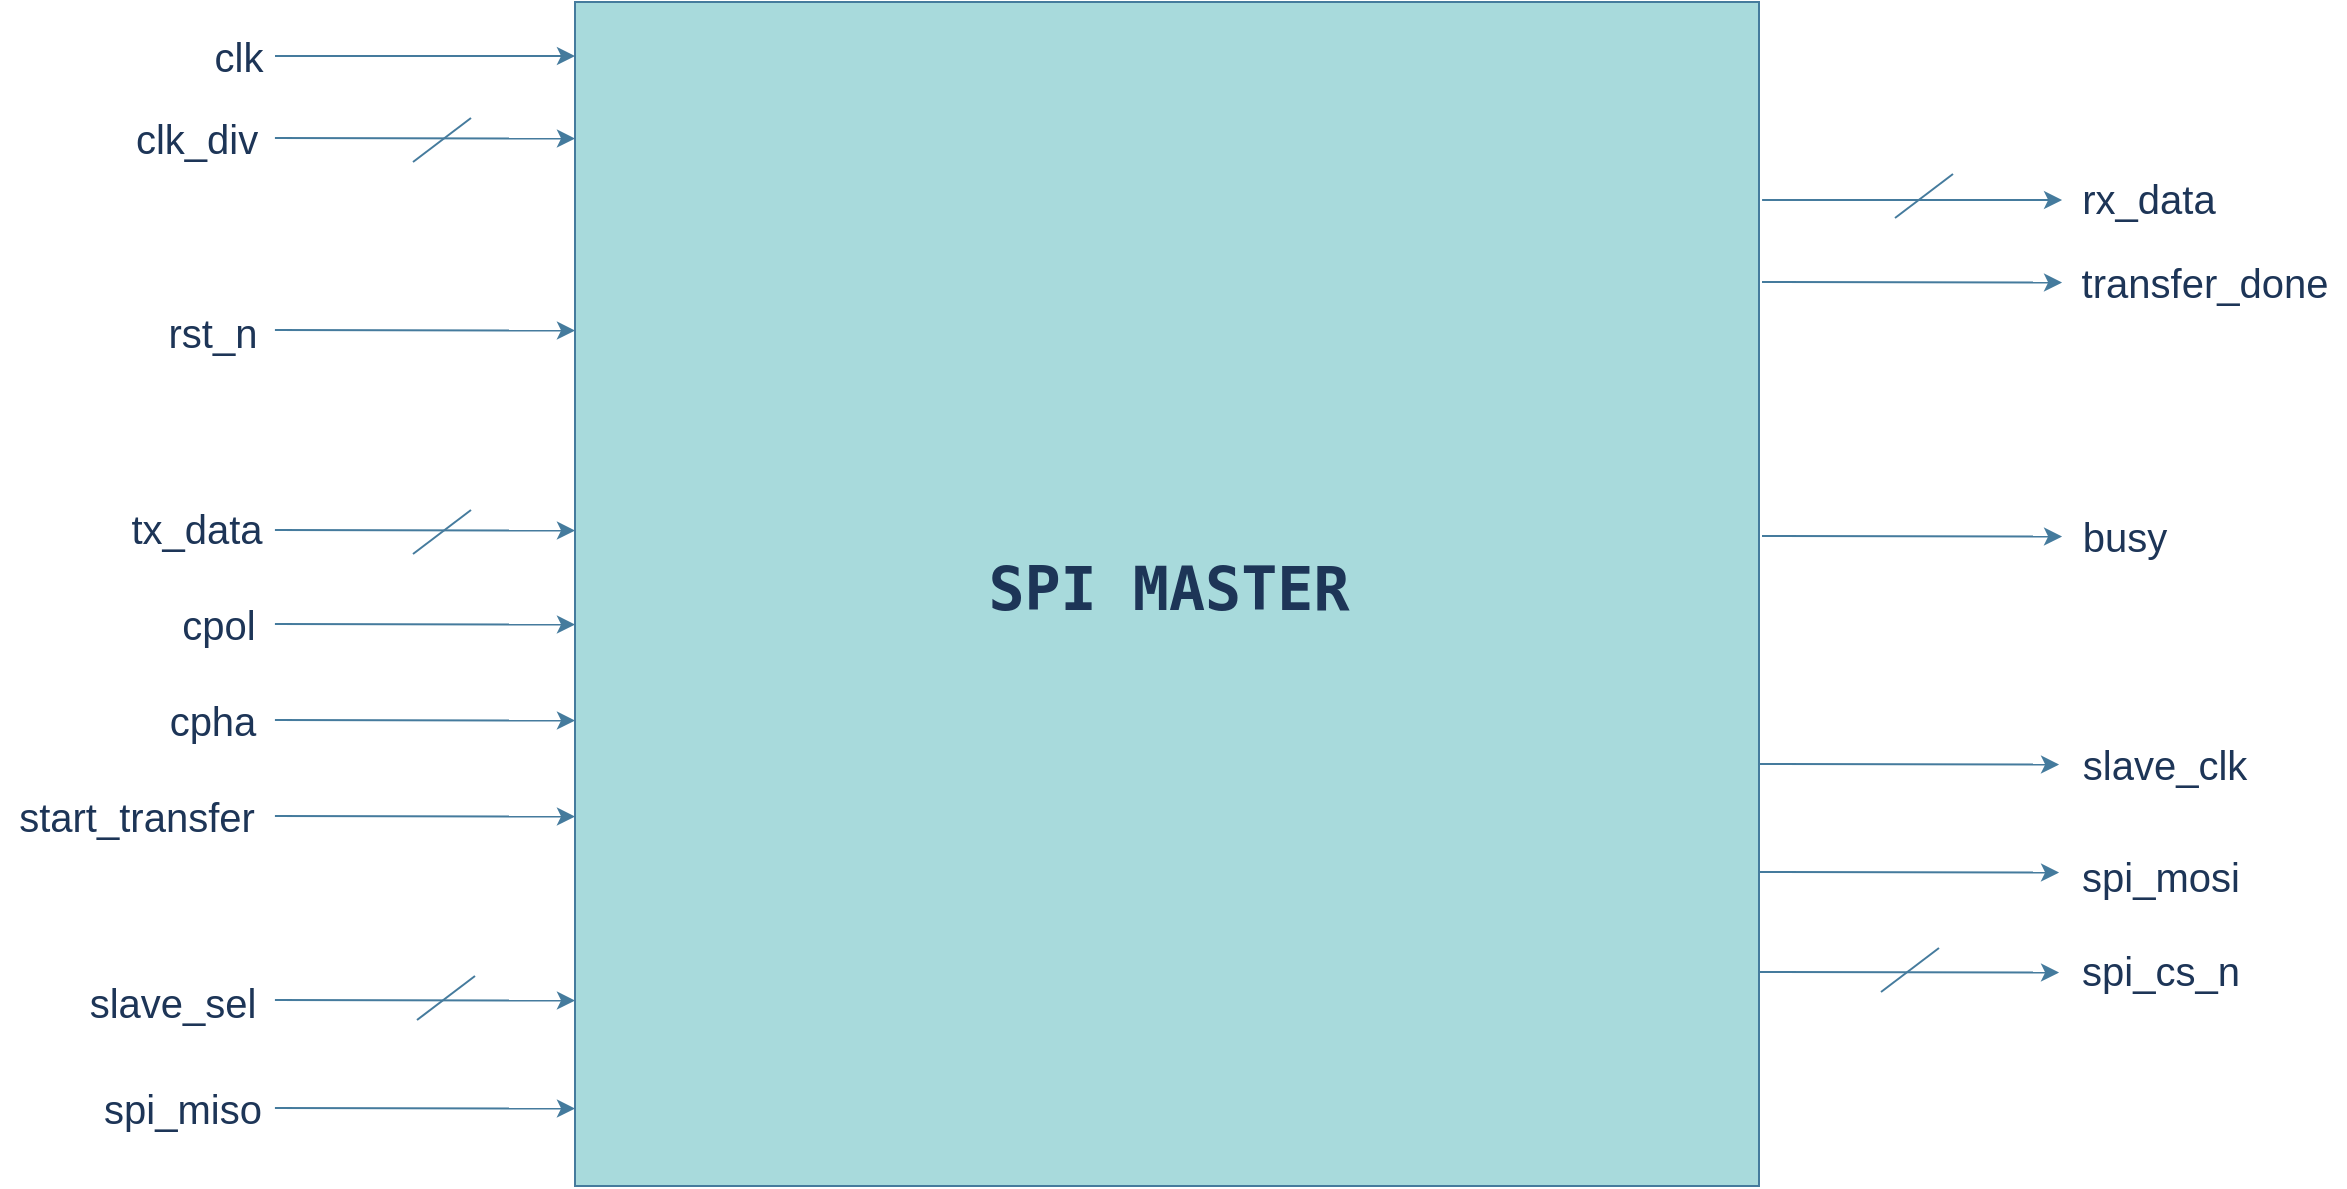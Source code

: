 <mxfile version="26.0.15" pages="7">
  <diagram name="Page-1" id="zl8OlRgdgr9KuBKUyWAV">
    <mxGraphModel dx="1985" dy="1398" grid="0" gridSize="10" guides="1" tooltips="1" connect="1" arrows="1" fold="1" page="1" pageScale="1" pageWidth="1700" pageHeight="1100" background="none" math="0" shadow="0">
      <root>
        <mxCell id="0" />
        <mxCell id="1" parent="0" />
        <mxCell id="I7RJczojcU9wBOJDffn9-1" value="" style="whiteSpace=wrap;html=1;aspect=fixed;shadow=0;rounded=0;labelBackgroundColor=none;fillColor=#A8DADC;strokeColor=#457B9D;fontColor=#1D3557;" parent="1" vertex="1">
          <mxGeometry x="564.5" y="237" width="592" height="592" as="geometry" />
        </mxCell>
        <mxCell id="I7RJczojcU9wBOJDffn9-2" value="" style="endArrow=classic;html=1;rounded=0;entryX=-0.005;entryY=0.242;entryDx=0;entryDy=0;entryPerimeter=0;labelBackgroundColor=none;strokeColor=#457B9D;fontColor=default;" parent="1" edge="1">
          <mxGeometry width="50" height="50" relative="1" as="geometry">
            <mxPoint x="414.46" y="401" as="sourcePoint" />
            <mxPoint x="564.5" y="401.264" as="targetPoint" />
          </mxGeometry>
        </mxCell>
        <mxCell id="I7RJczojcU9wBOJDffn9-3" value="" style="endArrow=classic;html=1;rounded=0;entryX=-0.005;entryY=0.242;entryDx=0;entryDy=0;entryPerimeter=0;labelBackgroundColor=none;strokeColor=#457B9D;fontColor=default;" parent="1" edge="1">
          <mxGeometry width="50" height="50" relative="1" as="geometry">
            <mxPoint x="414.5" y="264" as="sourcePoint" />
            <mxPoint x="564.5" y="264" as="targetPoint" />
          </mxGeometry>
        </mxCell>
        <mxCell id="I7RJczojcU9wBOJDffn9-4" value="" style="endArrow=classic;html=1;rounded=0;entryX=-0.005;entryY=0.242;entryDx=0;entryDy=0;entryPerimeter=0;labelBackgroundColor=none;strokeColor=#457B9D;fontColor=default;" parent="1" edge="1">
          <mxGeometry width="50" height="50" relative="1" as="geometry">
            <mxPoint x="414.46" y="501" as="sourcePoint" />
            <mxPoint x="564.5" y="501.264" as="targetPoint" />
          </mxGeometry>
        </mxCell>
        <mxCell id="I7RJczojcU9wBOJDffn9-5" value="" style="endArrow=classic;html=1;rounded=0;entryX=-0.005;entryY=0.242;entryDx=0;entryDy=0;entryPerimeter=0;labelBackgroundColor=none;strokeColor=#457B9D;fontColor=default;" parent="1" edge="1">
          <mxGeometry width="50" height="50" relative="1" as="geometry">
            <mxPoint x="414.46" y="548" as="sourcePoint" />
            <mxPoint x="564.5" y="548.264" as="targetPoint" />
          </mxGeometry>
        </mxCell>
        <mxCell id="I7RJczojcU9wBOJDffn9-6" value="" style="endArrow=classic;html=1;rounded=0;entryX=-0.005;entryY=0.242;entryDx=0;entryDy=0;entryPerimeter=0;labelBackgroundColor=none;strokeColor=#457B9D;fontColor=default;" parent="1" edge="1">
          <mxGeometry width="50" height="50" relative="1" as="geometry">
            <mxPoint x="414.46" y="596" as="sourcePoint" />
            <mxPoint x="564.5" y="596.264" as="targetPoint" />
          </mxGeometry>
        </mxCell>
        <mxCell id="I7RJczojcU9wBOJDffn9-7" value="" style="endArrow=classic;html=1;rounded=0;entryX=-0.005;entryY=0.242;entryDx=0;entryDy=0;entryPerimeter=0;labelBackgroundColor=none;strokeColor=#457B9D;fontColor=default;" parent="1" edge="1">
          <mxGeometry width="50" height="50" relative="1" as="geometry">
            <mxPoint x="414.46" y="644" as="sourcePoint" />
            <mxPoint x="564.5" y="644.264" as="targetPoint" />
          </mxGeometry>
        </mxCell>
        <mxCell id="I7RJczojcU9wBOJDffn9-8" value="" style="endArrow=classic;html=1;rounded=0;entryX=-0.005;entryY=0.242;entryDx=0;entryDy=0;entryPerimeter=0;labelBackgroundColor=none;strokeColor=#457B9D;fontColor=default;" parent="1" edge="1">
          <mxGeometry width="50" height="50" relative="1" as="geometry">
            <mxPoint x="414.46" y="736" as="sourcePoint" />
            <mxPoint x="564.5" y="736.264" as="targetPoint" />
          </mxGeometry>
        </mxCell>
        <mxCell id="I7RJczojcU9wBOJDffn9-9" value="" style="endArrow=classic;html=1;rounded=0;entryX=-0.005;entryY=0.242;entryDx=0;entryDy=0;entryPerimeter=0;labelBackgroundColor=none;strokeColor=#457B9D;fontColor=default;" parent="1" edge="1">
          <mxGeometry width="50" height="50" relative="1" as="geometry">
            <mxPoint x="414.46" y="790" as="sourcePoint" />
            <mxPoint x="564.5" y="790.264" as="targetPoint" />
          </mxGeometry>
        </mxCell>
        <mxCell id="I7RJczojcU9wBOJDffn9-10" value="" style="endArrow=classic;html=1;rounded=0;entryX=-0.005;entryY=0.242;entryDx=0;entryDy=0;entryPerimeter=0;labelBackgroundColor=none;strokeColor=#457B9D;fontColor=default;" parent="1" edge="1">
          <mxGeometry width="50" height="50" relative="1" as="geometry">
            <mxPoint x="414.46" y="305" as="sourcePoint" />
            <mxPoint x="564.5" y="305.264" as="targetPoint" />
          </mxGeometry>
        </mxCell>
        <mxCell id="I7RJczojcU9wBOJDffn9-11" value="&lt;font style=&quot;font-size: 20px;&quot;&gt;rst_n&lt;/font&gt;" style="text;html=1;align=center;verticalAlign=middle;resizable=0;points=[];autosize=1;strokeColor=none;fillColor=none;rounded=0;labelBackgroundColor=none;fontColor=#1D3557;" parent="1" vertex="1">
          <mxGeometry x="352.46" y="384" width="62" height="36" as="geometry" />
        </mxCell>
        <mxCell id="I7RJczojcU9wBOJDffn9-12" value="&lt;font style=&quot;font-size: 20px;&quot;&gt;tx_data&lt;/font&gt;" style="text;html=1;align=center;verticalAlign=middle;resizable=0;points=[];autosize=1;strokeColor=none;fillColor=none;rounded=0;labelBackgroundColor=none;fontColor=#1D3557;" parent="1" vertex="1">
          <mxGeometry x="332.5" y="482" width="84" height="36" as="geometry" />
        </mxCell>
        <mxCell id="I7RJczojcU9wBOJDffn9-13" value="&lt;font style=&quot;font-size: 20px;&quot;&gt;cpol&lt;/font&gt;" style="text;html=1;align=center;verticalAlign=middle;resizable=0;points=[];autosize=1;strokeColor=none;fillColor=none;rounded=0;labelBackgroundColor=none;fontColor=#1D3557;" parent="1" vertex="1">
          <mxGeometry x="358" y="530" width="55" height="36" as="geometry" />
        </mxCell>
        <mxCell id="I7RJczojcU9wBOJDffn9-14" value="&lt;font style=&quot;font-size: 20px;&quot;&gt;cpha&lt;/font&gt;" style="text;html=1;align=center;verticalAlign=middle;resizable=0;points=[];autosize=1;strokeColor=none;fillColor=none;rounded=0;labelBackgroundColor=none;fontColor=#1D3557;" parent="1" vertex="1">
          <mxGeometry x="352" y="578" width="61" height="36" as="geometry" />
        </mxCell>
        <mxCell id="I7RJczojcU9wBOJDffn9-15" value="&lt;font style=&quot;font-size: 20px;&quot;&gt;clk&lt;/font&gt;" style="text;html=1;align=center;verticalAlign=middle;resizable=0;points=[];autosize=1;strokeColor=none;fillColor=none;rounded=0;labelBackgroundColor=none;fontColor=#1D3557;" parent="1" vertex="1">
          <mxGeometry x="374.5" y="246" width="42" height="36" as="geometry" />
        </mxCell>
        <mxCell id="I7RJczojcU9wBOJDffn9-16" value="&lt;font style=&quot;font-size: 20px;&quot;&gt;start_transfer&lt;/font&gt;" style="text;html=1;align=center;verticalAlign=middle;resizable=0;points=[];autosize=1;strokeColor=none;fillColor=none;rounded=0;labelBackgroundColor=none;fontColor=#1D3557;" parent="1" vertex="1">
          <mxGeometry x="277" y="626" width="136" height="36" as="geometry" />
        </mxCell>
        <mxCell id="I7RJczojcU9wBOJDffn9-17" value="&lt;font style=&quot;font-size: 20px;&quot;&gt;clk_div&lt;/font&gt;" style="text;html=1;align=center;verticalAlign=middle;resizable=0;points=[];autosize=1;strokeColor=none;fillColor=none;rounded=0;labelBackgroundColor=none;fontColor=#1D3557;" parent="1" vertex="1">
          <mxGeometry x="335" y="287" width="79" height="36" as="geometry" />
        </mxCell>
        <mxCell id="I7RJczojcU9wBOJDffn9-18" value="&lt;font style=&quot;font-size: 20px;&quot;&gt;slave_sel&lt;/font&gt;" style="text;html=1;align=center;verticalAlign=middle;resizable=0;points=[];autosize=1;strokeColor=none;fillColor=none;rounded=0;labelBackgroundColor=none;fontColor=#1D3557;" parent="1" vertex="1">
          <mxGeometry x="312" y="719" width="101" height="36" as="geometry" />
        </mxCell>
        <mxCell id="I7RJczojcU9wBOJDffn9-19" value="&lt;font style=&quot;font-size: 20px;&quot;&gt;spi_miso&lt;/font&gt;" style="text;html=1;align=center;verticalAlign=middle;resizable=0;points=[];autosize=1;strokeColor=none;fillColor=none;rounded=0;labelBackgroundColor=none;fontColor=#1D3557;" parent="1" vertex="1">
          <mxGeometry x="319.5" y="772" width="97" height="36" as="geometry" />
        </mxCell>
        <mxCell id="I7RJczojcU9wBOJDffn9-20" value="" style="endArrow=classic;html=1;rounded=0;entryX=-0.005;entryY=0.242;entryDx=0;entryDy=0;entryPerimeter=0;labelBackgroundColor=none;strokeColor=#457B9D;fontColor=default;" parent="1" edge="1">
          <mxGeometry width="50" height="50" relative="1" as="geometry">
            <mxPoint x="1156.5" y="618" as="sourcePoint" />
            <mxPoint x="1306.54" y="618.264" as="targetPoint" />
          </mxGeometry>
        </mxCell>
        <mxCell id="I7RJczojcU9wBOJDffn9-21" value="" style="endArrow=classic;html=1;rounded=0;entryX=-0.005;entryY=0.242;entryDx=0;entryDy=0;entryPerimeter=0;labelBackgroundColor=none;strokeColor=#457B9D;fontColor=default;" parent="1" edge="1">
          <mxGeometry width="50" height="50" relative="1" as="geometry">
            <mxPoint x="1156.5" y="672" as="sourcePoint" />
            <mxPoint x="1306.54" y="672.264" as="targetPoint" />
          </mxGeometry>
        </mxCell>
        <mxCell id="I7RJczojcU9wBOJDffn9-22" value="&lt;font style=&quot;font-size: 20px;&quot;&gt;slave_clk&lt;/font&gt;" style="text;html=1;align=center;verticalAlign=middle;resizable=0;points=[];autosize=1;strokeColor=none;fillColor=none;rounded=0;labelBackgroundColor=none;fontColor=#1D3557;" parent="1" vertex="1">
          <mxGeometry x="1309.04" y="600" width="100" height="36" as="geometry" />
        </mxCell>
        <mxCell id="I7RJczojcU9wBOJDffn9-23" value="&lt;font style=&quot;font-size: 20px;&quot;&gt;spi_mosi&lt;/font&gt;" style="text;html=1;align=center;verticalAlign=middle;resizable=0;points=[];autosize=1;strokeColor=none;fillColor=none;rounded=0;labelBackgroundColor=none;fontColor=#1D3557;" parent="1" vertex="1">
          <mxGeometry x="1308.04" y="656" width="97" height="36" as="geometry" />
        </mxCell>
        <mxCell id="I7RJczojcU9wBOJDffn9-24" value="" style="endArrow=classic;html=1;rounded=0;entryX=-0.005;entryY=0.242;entryDx=0;entryDy=0;entryPerimeter=0;labelBackgroundColor=none;strokeColor=#457B9D;fontColor=default;" parent="1" edge="1">
          <mxGeometry width="50" height="50" relative="1" as="geometry">
            <mxPoint x="1158" y="504" as="sourcePoint" />
            <mxPoint x="1308.04" y="504.264" as="targetPoint" />
          </mxGeometry>
        </mxCell>
        <mxCell id="I7RJczojcU9wBOJDffn9-25" value="&lt;font style=&quot;font-size: 20px;&quot;&gt;busy&lt;/font&gt;" style="text;html=1;align=center;verticalAlign=middle;resizable=0;points=[];autosize=1;strokeColor=none;fillColor=none;rounded=0;labelBackgroundColor=none;fontColor=#1D3557;" parent="1" vertex="1">
          <mxGeometry x="1309.04" y="486" width="60" height="36" as="geometry" />
        </mxCell>
        <mxCell id="I7RJczojcU9wBOJDffn9-26" value="" style="endArrow=classic;html=1;rounded=0;entryX=-0.005;entryY=0.242;entryDx=0;entryDy=0;entryPerimeter=0;labelBackgroundColor=none;strokeColor=#457B9D;fontColor=default;" parent="1" edge="1">
          <mxGeometry width="50" height="50" relative="1" as="geometry">
            <mxPoint x="1158.04" y="336" as="sourcePoint" />
            <mxPoint x="1308.04" y="336" as="targetPoint" />
          </mxGeometry>
        </mxCell>
        <mxCell id="I7RJczojcU9wBOJDffn9-27" value="" style="endArrow=classic;html=1;rounded=0;entryX=-0.005;entryY=0.242;entryDx=0;entryDy=0;entryPerimeter=0;labelBackgroundColor=none;strokeColor=#457B9D;fontColor=default;" parent="1" edge="1">
          <mxGeometry width="50" height="50" relative="1" as="geometry">
            <mxPoint x="1158" y="377" as="sourcePoint" />
            <mxPoint x="1308.04" y="377.264" as="targetPoint" />
          </mxGeometry>
        </mxCell>
        <mxCell id="I7RJczojcU9wBOJDffn9-28" value="&lt;font style=&quot;font-size: 20px;&quot;&gt;rx_data&lt;/font&gt;" style="text;html=1;align=center;verticalAlign=middle;resizable=0;points=[];autosize=1;strokeColor=none;fillColor=none;rounded=0;labelBackgroundColor=none;fontColor=#1D3557;" parent="1" vertex="1">
          <mxGeometry x="1308.04" y="317" width="85" height="36" as="geometry" />
        </mxCell>
        <mxCell id="I7RJczojcU9wBOJDffn9-29" value="&lt;font style=&quot;font-size: 20px;&quot;&gt;transfer_done&lt;/font&gt;" style="text;html=1;align=center;verticalAlign=middle;resizable=0;points=[];autosize=1;strokeColor=none;fillColor=none;rounded=0;labelBackgroundColor=none;fontColor=#1D3557;" parent="1" vertex="1">
          <mxGeometry x="1308.04" y="359" width="141" height="36" as="geometry" />
        </mxCell>
        <mxCell id="I7RJczojcU9wBOJDffn9-30" value="" style="endArrow=none;html=1;rounded=0;labelBackgroundColor=none;strokeColor=#457B9D;fontColor=default;" parent="1" edge="1">
          <mxGeometry width="50" height="50" relative="1" as="geometry">
            <mxPoint x="483.5" y="513" as="sourcePoint" />
            <mxPoint x="512.5" y="491" as="targetPoint" />
          </mxGeometry>
        </mxCell>
        <mxCell id="I7RJczojcU9wBOJDffn9-31" value="" style="endArrow=none;html=1;rounded=0;labelBackgroundColor=none;strokeColor=#457B9D;fontColor=default;" parent="1" edge="1">
          <mxGeometry width="50" height="50" relative="1" as="geometry">
            <mxPoint x="483.5" y="317" as="sourcePoint" />
            <mxPoint x="512.5" y="295" as="targetPoint" />
          </mxGeometry>
        </mxCell>
        <mxCell id="I7RJczojcU9wBOJDffn9-32" value="" style="endArrow=classic;html=1;rounded=0;entryX=-0.005;entryY=0.242;entryDx=0;entryDy=0;entryPerimeter=0;labelBackgroundColor=none;strokeColor=#457B9D;fontColor=default;" parent="1" edge="1">
          <mxGeometry width="50" height="50" relative="1" as="geometry">
            <mxPoint x="1156.5" y="722" as="sourcePoint" />
            <mxPoint x="1306.54" y="722.264" as="targetPoint" />
          </mxGeometry>
        </mxCell>
        <mxCell id="I7RJczojcU9wBOJDffn9-33" value="&lt;font style=&quot;font-size: 20px;&quot;&gt;spi_cs_n&lt;/font&gt;" style="text;html=1;align=center;verticalAlign=middle;resizable=0;points=[];autosize=1;strokeColor=none;fillColor=none;rounded=0;labelBackgroundColor=none;fontColor=#1D3557;" parent="1" vertex="1">
          <mxGeometry x="1308.04" y="703" width="97" height="36" as="geometry" />
        </mxCell>
        <mxCell id="I7RJczojcU9wBOJDffn9-34" value="" style="endArrow=none;html=1;rounded=0;labelBackgroundColor=none;strokeColor=#457B9D;fontColor=default;" parent="1" edge="1">
          <mxGeometry width="50" height="50" relative="1" as="geometry">
            <mxPoint x="485.5" y="746" as="sourcePoint" />
            <mxPoint x="514.5" y="724" as="targetPoint" />
          </mxGeometry>
        </mxCell>
        <mxCell id="I7RJczojcU9wBOJDffn9-35" value="" style="endArrow=none;html=1;rounded=0;labelBackgroundColor=none;strokeColor=#457B9D;fontColor=default;" parent="1" edge="1">
          <mxGeometry width="50" height="50" relative="1" as="geometry">
            <mxPoint x="1217.5" y="732" as="sourcePoint" />
            <mxPoint x="1246.5" y="710" as="targetPoint" />
          </mxGeometry>
        </mxCell>
        <mxCell id="I7RJczojcU9wBOJDffn9-36" value="" style="endArrow=none;html=1;rounded=0;labelBackgroundColor=none;strokeColor=#457B9D;fontColor=default;" parent="1" edge="1">
          <mxGeometry width="50" height="50" relative="1" as="geometry">
            <mxPoint x="1224.5" y="345" as="sourcePoint" />
            <mxPoint x="1253.5" y="323" as="targetPoint" />
          </mxGeometry>
        </mxCell>
        <mxCell id="I7RJczojcU9wBOJDffn9-38" value="&lt;pre&gt;&lt;span style=&quot;font-size: 30px;&quot;&gt;&lt;b&gt;SPI MASTER&lt;/b&gt;&lt;/span&gt;&lt;/pre&gt;" style="text;html=1;align=center;verticalAlign=middle;resizable=0;points=[];autosize=1;strokeColor=none;fillColor=none;rounded=0;labelBackgroundColor=none;fontColor=#1D3557;" parent="1" vertex="1">
          <mxGeometry x="761.5" y="494" width="198" height="72" as="geometry" />
        </mxCell>
      </root>
    </mxGraphModel>
  </diagram>
  <diagram id="_TV4Z81rzh5UE6AZ6Q8j" name="Page-2">
    <mxGraphModel dx="1985" dy="1398" grid="0" gridSize="10" guides="1" tooltips="1" connect="1" arrows="1" fold="1" page="1" pageScale="1" pageWidth="1700" pageHeight="1100" math="0" shadow="0">
      <root>
        <mxCell id="0" />
        <mxCell id="1" parent="0" />
        <mxCell id="VIzt_YO7N-oXyBKayP0V-29" value="" style="whiteSpace=wrap;html=1;aspect=fixed;fillColor=#f5f5f5;fontColor=#333333;strokeColor=#666666;dashed=1;" parent="1" vertex="1">
          <mxGeometry x="528" y="252" width="592" height="592" as="geometry" />
        </mxCell>
        <mxCell id="VIzt_YO7N-oXyBKayP0V-1" style="edgeStyle=orthogonalEdgeStyle;rounded=0;orthogonalLoop=1;jettySize=auto;html=1;exitX=0;exitY=0.5;exitDx=0;exitDy=0;entryX=0.5;entryY=0;entryDx=0;entryDy=0;strokeColor=#457B9D;fontColor=#1D3557;fillColor=#A8DADC;" parent="1" source="VIzt_YO7N-oXyBKayP0V-2" target="VIzt_YO7N-oXyBKayP0V-4" edge="1">
          <mxGeometry relative="1" as="geometry" />
        </mxCell>
        <mxCell id="VIzt_YO7N-oXyBKayP0V-2" value="" style="rounded=0;whiteSpace=wrap;html=1;strokeColor=#457B9D;fontColor=#1D3557;fillColor=#A8DADC;" parent="1" vertex="1">
          <mxGeometry x="738" y="441" width="181" height="179" as="geometry" />
        </mxCell>
        <mxCell id="VIzt_YO7N-oXyBKayP0V-3" value="" style="endArrow=classic;html=1;rounded=0;strokeColor=#457B9D;fontColor=#1D3557;fillColor=#A8DADC;" parent="1" edge="1">
          <mxGeometry width="50" height="50" relative="1" as="geometry">
            <mxPoint x="566" y="694.47" as="sourcePoint" />
            <mxPoint x="653" y="694.47" as="targetPoint" />
          </mxGeometry>
        </mxCell>
        <mxCell id="VIzt_YO7N-oXyBKayP0V-4" value="" style="ellipse;whiteSpace=wrap;html=1;aspect=fixed;strokeColor=#457B9D;fontColor=#1D3557;fillColor=#A8DADC;" parent="1" vertex="1">
          <mxGeometry x="652" y="672" width="46" height="46" as="geometry" />
        </mxCell>
        <mxCell id="VIzt_YO7N-oXyBKayP0V-5" value="" style="endArrow=classic;html=1;rounded=0;strokeColor=#457B9D;fontColor=#1D3557;fillColor=#A8DADC;entryX=0.5;entryY=1;entryDx=0;entryDy=0;exitX=1;exitY=0.5;exitDx=0;exitDy=0;" parent="1" source="VIzt_YO7N-oXyBKayP0V-4" target="VIzt_YO7N-oXyBKayP0V-2" edge="1">
          <mxGeometry width="50" height="50" relative="1" as="geometry">
            <mxPoint x="764" y="699.25" as="sourcePoint" />
            <mxPoint x="814" y="649.25" as="targetPoint" />
            <Array as="points">
              <mxPoint x="829" y="695" />
            </Array>
          </mxGeometry>
        </mxCell>
        <mxCell id="VIzt_YO7N-oXyBKayP0V-6" value="&lt;font style=&quot;font-size: 23px;&quot;&gt;+&lt;/font&gt;" style="text;html=1;align=center;verticalAlign=middle;whiteSpace=wrap;rounded=0;fontColor=#1D3557;" parent="1" vertex="1">
          <mxGeometry x="645" y="680" width="60" height="30" as="geometry" />
        </mxCell>
        <mxCell id="VIzt_YO7N-oXyBKayP0V-7" value="&lt;font style=&quot;font-size: 17px;&quot;&gt;1&lt;/font&gt;" style="text;html=1;align=center;verticalAlign=middle;whiteSpace=wrap;rounded=0;fontColor=#1D3557;" parent="1" vertex="1">
          <mxGeometry x="528" y="680" width="60" height="30" as="geometry" />
        </mxCell>
        <mxCell id="VIzt_YO7N-oXyBKayP0V-8" value="" style="endArrow=none;html=1;rounded=0;strokeColor=#457B9D;fontColor=#1D3557;fillColor=#A8DADC;" parent="1" edge="1">
          <mxGeometry width="50" height="50" relative="1" as="geometry">
            <mxPoint x="756" y="706.5" as="sourcePoint" />
            <mxPoint x="788" y="683.5" as="targetPoint" />
          </mxGeometry>
        </mxCell>
        <mxCell id="VIzt_YO7N-oXyBKayP0V-9" value="" style="endArrow=none;html=1;rounded=0;strokeColor=#457B9D;fontColor=#1D3557;fillColor=#A8DADC;" parent="1" edge="1">
          <mxGeometry width="50" height="50" relative="1" as="geometry">
            <mxPoint x="659" y="584" as="sourcePoint" />
            <mxPoint x="691" y="561" as="targetPoint" />
          </mxGeometry>
        </mxCell>
        <mxCell id="VIzt_YO7N-oXyBKayP0V-10" value="&lt;font style=&quot;font-size: 17px;&quot;&gt;3&lt;/font&gt;" style="text;html=1;align=center;verticalAlign=middle;whiteSpace=wrap;rounded=0;fontColor=#1D3557;" parent="1" vertex="1">
          <mxGeometry x="675" y="567" width="39" height="27" as="geometry" />
        </mxCell>
        <mxCell id="VIzt_YO7N-oXyBKayP0V-11" value="&lt;font style=&quot;font-size: 17px;&quot;&gt;3&lt;/font&gt;" style="text;html=1;align=center;verticalAlign=middle;whiteSpace=wrap;rounded=0;fontColor=#1D3557;" parent="1" vertex="1">
          <mxGeometry x="751" y="694" width="60" height="30" as="geometry" />
        </mxCell>
        <mxCell id="VIzt_YO7N-oXyBKayP0V-16" value="" style="endArrow=none;html=1;rounded=0;strokeColor=#457B9D;fontColor=#1D3557;fillColor=#A8DADC;startFill=0;" parent="1" edge="1">
          <mxGeometry width="50" height="50" relative="1" as="geometry">
            <mxPoint x="675" y="531" as="sourcePoint" />
            <mxPoint x="848" y="397" as="targetPoint" />
            <Array as="points">
              <mxPoint x="675" y="397" />
            </Array>
          </mxGeometry>
        </mxCell>
        <mxCell id="VIzt_YO7N-oXyBKayP0V-32" value="" style="endArrow=none;html=1;rounded=0;strokeColor=#457B9D;fontColor=#1D3557;fillColor=#A8DADC;" parent="1" edge="1">
          <mxGeometry width="50" height="50" relative="1" as="geometry">
            <mxPoint x="798" y="251" as="sourcePoint" />
            <mxPoint x="798" y="374" as="targetPoint" />
          </mxGeometry>
        </mxCell>
        <mxCell id="VIzt_YO7N-oXyBKayP0V-33" value="" style="endArrow=classic;html=1;rounded=0;strokeColor=#457B9D;fontColor=#1D3557;fillColor=#A8DADC;endFill=1;" parent="1" edge="1">
          <mxGeometry width="50" height="50" relative="1" as="geometry">
            <mxPoint x="798" y="411" as="sourcePoint" />
            <mxPoint x="798" y="441" as="targetPoint" />
          </mxGeometry>
        </mxCell>
        <mxCell id="VIzt_YO7N-oXyBKayP0V-34" value="" style="curved=1;endArrow=none;html=1;rounded=0;strokeColor=#457B9D;fontColor=#1D3557;fillColor=#A8DADC;startFill=0;" parent="1" edge="1">
          <mxGeometry width="50" height="50" relative="1" as="geometry">
            <mxPoint x="798" y="411" as="sourcePoint" />
            <mxPoint x="798" y="374" as="targetPoint" />
            <Array as="points">
              <mxPoint x="821" y="397" />
            </Array>
          </mxGeometry>
        </mxCell>
        <mxCell id="VIzt_YO7N-oXyBKayP0V-35" value="" style="endArrow=classic;html=1;rounded=0;strokeColor=#457B9D;fontColor=#1D3557;fillColor=#A8DADC;" parent="1" edge="1">
          <mxGeometry width="50" height="50" relative="1" as="geometry">
            <mxPoint x="505" y="144" as="sourcePoint" />
            <mxPoint x="798" y="251" as="targetPoint" />
            <Array as="points">
              <mxPoint x="798" y="144" />
            </Array>
          </mxGeometry>
        </mxCell>
        <mxCell id="VIzt_YO7N-oXyBKayP0V-36" value="" style="endArrow=classic;html=1;rounded=0;strokeColor=#457B9D;fontColor=#1D3557;fillColor=#A8DADC;entryX=1.001;entryY=0.083;entryDx=0;entryDy=0;entryPerimeter=0;" parent="1" target="VIzt_YO7N-oXyBKayP0V-29" edge="1">
          <mxGeometry width="50" height="50" relative="1" as="geometry">
            <mxPoint x="848" y="397" as="sourcePoint" />
            <mxPoint x="1264" y="267" as="targetPoint" />
            <Array as="points">
              <mxPoint x="848" y="301" />
            </Array>
          </mxGeometry>
        </mxCell>
        <mxCell id="VIzt_YO7N-oXyBKayP0V-37" value="" style="endArrow=classic;html=1;rounded=0;strokeColor=#457B9D;fontColor=#1D3557;fillColor=#A8DADC;exitX=0.999;exitY=0.084;exitDx=0;exitDy=0;exitPerimeter=0;" parent="1" source="VIzt_YO7N-oXyBKayP0V-29" edge="1">
          <mxGeometry width="50" height="50" relative="1" as="geometry">
            <mxPoint x="1171" y="313" as="sourcePoint" />
            <mxPoint x="1250" y="302" as="targetPoint" />
          </mxGeometry>
        </mxCell>
        <mxCell id="VIzt_YO7N-oXyBKayP0V-38" value="&lt;font style=&quot;font-size: 20px;&quot;&gt;clk&lt;/font&gt;" style="text;html=1;align=center;verticalAlign=middle;resizable=0;points=[];autosize=1;strokeColor=none;fillColor=none;fontColor=#1D3557;" parent="1" vertex="1">
          <mxGeometry x="462" y="125" width="42" height="36" as="geometry" />
        </mxCell>
        <mxCell id="VIzt_YO7N-oXyBKayP0V-40" value="&lt;font style=&quot;font-size: 17px;&quot;&gt;3&lt;/font&gt;" style="text;html=1;align=center;verticalAlign=middle;whiteSpace=wrap;rounded=0;fontColor=#1D3557;" parent="1" vertex="1">
          <mxGeometry x="1164" y="302" width="60" height="30" as="geometry" />
        </mxCell>
        <mxCell id="VIzt_YO7N-oXyBKayP0V-41" value="" style="endArrow=none;html=1;rounded=0;strokeColor=#457B9D;fontColor=#1D3557;fillColor=#A8DADC;" parent="1" edge="1">
          <mxGeometry width="50" height="50" relative="1" as="geometry">
            <mxPoint x="1172" y="311" as="sourcePoint" />
            <mxPoint x="1198" y="292" as="targetPoint" />
          </mxGeometry>
        </mxCell>
        <mxCell id="VIzt_YO7N-oXyBKayP0V-42" value="&lt;pre&gt;&lt;font style=&quot;font-size: 17px;&quot;&gt;&lt;b&gt;8 bit Register&lt;/b&gt;&lt;/font&gt;&lt;/pre&gt;" style="text;html=1;align=center;verticalAlign=middle;resizable=0;points=[];autosize=1;strokeColor=none;fillColor=none;fontColor=#1D3557;" parent="1" vertex="1">
          <mxGeometry x="745" y="506" width="161" height="56" as="geometry" />
        </mxCell>
        <mxCell id="VIzt_YO7N-oXyBKayP0V-44" value="&lt;h1&gt;&lt;font style=&quot;font-size: 45px;&quot;&gt;Counter&amp;nbsp;&lt;/font&gt;&lt;/h1&gt;" style="text;html=1;align=center;verticalAlign=middle;resizable=0;points=[];autosize=1;strokeColor=none;fillColor=none;fontColor=#1D3557;" parent="1" vertex="1">
          <mxGeometry x="1494" y="2" width="203" height="98" as="geometry" />
        </mxCell>
        <mxCell id="VIzt_YO7N-oXyBKayP0V-46" value="&lt;font style=&quot;font-size: 20px;&quot;&gt;count&lt;/font&gt;" style="text;html=1;align=center;verticalAlign=middle;resizable=0;points=[];autosize=1;strokeColor=none;fillColor=none;fontColor=#1D3557;" parent="1" vertex="1">
          <mxGeometry x="1249" y="284" width="67" height="36" as="geometry" />
        </mxCell>
        <mxCell id="VIzt_YO7N-oXyBKayP0V-47" value="" style="endArrow=none;html=1;rounded=0;strokeColor=#457B9D;fontColor=#1D3557;fillColor=#A8DADC;" parent="1" edge="1">
          <mxGeometry width="50" height="50" relative="1" as="geometry">
            <mxPoint x="751" y="293" as="sourcePoint" />
            <mxPoint x="751" y="374" as="targetPoint" />
          </mxGeometry>
        </mxCell>
        <mxCell id="VIzt_YO7N-oXyBKayP0V-48" value="" style="curved=1;endArrow=none;html=1;rounded=0;strokeColor=#457B9D;fontColor=#1D3557;fillColor=#A8DADC;startFill=0;" parent="1" edge="1">
          <mxGeometry width="50" height="50" relative="1" as="geometry">
            <mxPoint x="751" y="411" as="sourcePoint" />
            <mxPoint x="751" y="374" as="targetPoint" />
            <Array as="points">
              <mxPoint x="774" y="397" />
            </Array>
          </mxGeometry>
        </mxCell>
        <mxCell id="VIzt_YO7N-oXyBKayP0V-49" value="" style="endArrow=classic;html=1;rounded=0;strokeColor=#457B9D;fontColor=#1D3557;fillColor=#A8DADC;endFill=1;" parent="1" edge="1">
          <mxGeometry width="50" height="50" relative="1" as="geometry">
            <mxPoint x="751" y="411" as="sourcePoint" />
            <mxPoint x="751" y="441" as="targetPoint" />
          </mxGeometry>
        </mxCell>
        <mxCell id="VIzt_YO7N-oXyBKayP0V-50" value="" style="endArrow=none;html=1;rounded=0;strokeColor=#457B9D;fontColor=#1D3557;fillColor=#A8DADC;exitX=0;exitY=0.068;exitDx=0;exitDy=0;exitPerimeter=0;startFill=0;" parent="1" source="VIzt_YO7N-oXyBKayP0V-29" edge="1">
          <mxGeometry width="50" height="50" relative="1" as="geometry">
            <mxPoint x="528" y="290" as="sourcePoint" />
            <mxPoint x="751" y="293" as="targetPoint" />
          </mxGeometry>
        </mxCell>
        <mxCell id="VIzt_YO7N-oXyBKayP0V-51" value="" style="endArrow=classic;html=1;rounded=0;strokeColor=#457B9D;fontColor=#1D3557;fillColor=#A8DADC;entryX=-0.001;entryY=0.067;entryDx=0;entryDy=0;entryPerimeter=0;" parent="1" target="VIzt_YO7N-oXyBKayP0V-29" edge="1">
          <mxGeometry width="50" height="50" relative="1" as="geometry">
            <mxPoint x="341" y="478" as="sourcePoint" />
            <mxPoint x="395" y="399" as="targetPoint" />
            <Array as="points">
              <mxPoint x="341" y="292" />
            </Array>
          </mxGeometry>
        </mxCell>
        <mxCell id="VIzt_YO7N-oXyBKayP0V-52" value="&lt;font style=&quot;font-size: 20px;&quot;&gt;rst_n&lt;/font&gt;" style="text;html=1;align=center;verticalAlign=middle;resizable=0;points=[];autosize=1;strokeColor=none;fillColor=none;fontColor=#1D3557;" parent="1" vertex="1">
          <mxGeometry x="315" y="479" width="62" height="36" as="geometry" />
        </mxCell>
        <mxCell id="VIzt_YO7N-oXyBKayP0V-53" value="&lt;font style=&quot;font-size: 20px;&quot;&gt;clk&lt;/font&gt;" style="text;html=1;align=center;verticalAlign=middle;resizable=0;points=[];autosize=1;strokeColor=none;fillColor=none;fontColor=#1D3557;" parent="1" vertex="1">
          <mxGeometry x="799" y="411" width="42" height="36" as="geometry" />
        </mxCell>
        <mxCell id="VIzt_YO7N-oXyBKayP0V-54" value="&lt;font style=&quot;font-size: 20px;&quot;&gt;rst_n&lt;/font&gt;" style="text;html=1;align=center;verticalAlign=middle;resizable=0;points=[];autosize=1;strokeColor=none;fillColor=none;fontColor=#1D3557;" parent="1" vertex="1">
          <mxGeometry x="694" y="411" width="62" height="36" as="geometry" />
        </mxCell>
        <mxCell id="VIzt_YO7N-oXyBKayP0V-55" value="&lt;font style=&quot;font-size: 20px;&quot;&gt;count&lt;/font&gt;" style="text;html=1;align=center;verticalAlign=middle;resizable=0;points=[];autosize=1;strokeColor=none;fillColor=none;fontColor=#1D3557;" parent="1" vertex="1">
          <mxGeometry x="847" y="302" width="67" height="36" as="geometry" />
        </mxCell>
        <mxCell id="fTl4-4UgLJvEP3_L1HDz-2" value="" style="endArrow=classic;html=1;rounded=0;entryX=0.996;entryY=0.52;entryDx=0;entryDy=0;entryPerimeter=0;exitX=1;exitY=0.478;exitDx=0;exitDy=0;exitPerimeter=0;strokeColor=#457B9D;" edge="1" parent="1" source="VIzt_YO7N-oXyBKayP0V-29" target="VIzt_YO7N-oXyBKayP0V-2">
          <mxGeometry width="50" height="50" relative="1" as="geometry">
            <mxPoint x="1012" y="590" as="sourcePoint" />
            <mxPoint x="1062" y="540" as="targetPoint" />
          </mxGeometry>
        </mxCell>
        <mxCell id="fTl4-4UgLJvEP3_L1HDz-3" value="" style="endArrow=classic;html=1;rounded=0;strokeColor=#457B9D;" edge="1" parent="1">
          <mxGeometry width="50" height="50" relative="1" as="geometry">
            <mxPoint x="1250" y="535" as="sourcePoint" />
            <mxPoint x="1119" y="535" as="targetPoint" />
          </mxGeometry>
        </mxCell>
        <mxCell id="fTl4-4UgLJvEP3_L1HDz-4" value="&lt;font style=&quot;font-size: 20px;&quot;&gt;enable&lt;/font&gt;" style="text;html=1;align=center;verticalAlign=middle;resizable=0;points=[];autosize=1;strokeColor=none;fillColor=none;fontColor=#1D3557;" vertex="1" parent="1">
          <mxGeometry x="1249" y="516" width="78" height="36" as="geometry" />
        </mxCell>
      </root>
    </mxGraphModel>
  </diagram>
  <diagram id="xjidct_OQ6_QDJkrBdSw" name="Page-3">
    <mxGraphModel dx="2647" dy="1863" grid="0" gridSize="10" guides="1" tooltips="1" connect="1" arrows="1" fold="1" page="1" pageScale="1" pageWidth="1700" pageHeight="1100" math="0" shadow="0">
      <root>
        <mxCell id="0" />
        <mxCell id="1" parent="0" />
        <mxCell id="X8gtm2H738UmuU86n8l_-8" value="" style="whiteSpace=wrap;html=1;aspect=fixed;strokeColor=#666666;fontColor=#333333;fillColor=#f5f5f5;dashed=1;" vertex="1" parent="1">
          <mxGeometry x="367" y="172" width="776" height="776" as="geometry" />
        </mxCell>
        <mxCell id="9wA7A_xicADRi2mdH8Qk-1" value="" style="endArrow=classic;html=1;rounded=0;strokeColor=#457B9D;fontColor=#1D3557;fillColor=#A8DADC;" edge="1" parent="1">
          <mxGeometry width="50" height="50" relative="1" as="geometry">
            <mxPoint x="489" y="648" as="sourcePoint" />
            <mxPoint x="552" y="515" as="targetPoint" />
            <Array as="points">
              <mxPoint x="489" y="515" />
            </Array>
          </mxGeometry>
        </mxCell>
        <mxCell id="9wA7A_xicADRi2mdH8Qk-3" value="" style="endArrow=classic;html=1;rounded=0;strokeColor=#457B9D;fontColor=#1D3557;fillColor=#A8DADC;entryX=0.357;entryY=1.016;entryDx=0;entryDy=0;entryPerimeter=0;" edge="1" parent="1">
          <mxGeometry width="50" height="50" relative="1" as="geometry">
            <mxPoint x="368" y="753" as="sourcePoint" />
            <mxPoint x="633.553" y="559.004" as="targetPoint" />
            <Array as="points">
              <mxPoint x="633.5" y="752.78" />
            </Array>
          </mxGeometry>
        </mxCell>
        <mxCell id="9wA7A_xicADRi2mdH8Qk-4" value="" style="rounded=0;whiteSpace=wrap;html=1;strokeColor=#457B9D;fontColor=#1D3557;fillColor=#A8DADC;" vertex="1" parent="1">
          <mxGeometry x="605" y="420" width="129" height="139" as="geometry" />
        </mxCell>
        <mxCell id="9wA7A_xicADRi2mdH8Qk-5" value="" style="endArrow=classic;html=1;rounded=0;strokeColor=#457B9D;fontColor=#1D3557;fillColor=#A8DADC;" edge="1" parent="1">
          <mxGeometry width="50" height="50" relative="1" as="geometry">
            <mxPoint x="734" y="466" as="sourcePoint" />
            <mxPoint x="854" y="466" as="targetPoint" />
          </mxGeometry>
        </mxCell>
        <mxCell id="9wA7A_xicADRi2mdH8Qk-8" value="" style="endArrow=classic;html=1;rounded=0;strokeColor=#457B9D;fontColor=#1D3557;fillColor=#A8DADC;" edge="1" parent="1">
          <mxGeometry width="50" height="50" relative="1" as="geometry">
            <mxPoint x="395" y="466" as="sourcePoint" />
            <mxPoint x="471" y="465.58" as="targetPoint" />
          </mxGeometry>
        </mxCell>
        <mxCell id="9wA7A_xicADRi2mdH8Qk-10" value="" style="ellipse;whiteSpace=wrap;html=1;aspect=fixed;strokeColor=#457B9D;fontColor=#1D3557;fillColor=#A8DADC;" vertex="1" parent="1">
          <mxGeometry x="470" y="444" width="44" height="44" as="geometry" />
        </mxCell>
        <mxCell id="9wA7A_xicADRi2mdH8Qk-11" value="" style="endArrow=classic;html=1;rounded=0;strokeColor=#457B9D;fontColor=#1D3557;fillColor=#A8DADC;" edge="1" parent="1">
          <mxGeometry width="50" height="50" relative="1" as="geometry">
            <mxPoint x="577" y="467" as="sourcePoint" />
            <mxPoint x="604" y="467" as="targetPoint" />
          </mxGeometry>
        </mxCell>
        <mxCell id="9wA7A_xicADRi2mdH8Qk-12" value="" style="endArrow=classic;html=1;rounded=0;strokeColor=#457B9D;fontColor=#1D3557;fillColor=#A8DADC;" edge="1" parent="1">
          <mxGeometry width="50" height="50" relative="1" as="geometry">
            <mxPoint x="809" y="467" as="sourcePoint" />
            <mxPoint x="492" y="441" as="targetPoint" />
            <Array as="points">
              <mxPoint x="809" y="380" />
              <mxPoint x="492" y="379" />
            </Array>
          </mxGeometry>
        </mxCell>
        <mxCell id="9wA7A_xicADRi2mdH8Qk-13" value="&lt;font style=&quot;font-size: 25px;&quot;&gt;+&lt;/font&gt;" style="text;html=1;align=center;verticalAlign=middle;resizable=0;points=[];autosize=1;strokeColor=none;fillColor=none;fontColor=#1D3557;" vertex="1" parent="1">
          <mxGeometry x="475.5" y="445" width="33" height="42" as="geometry" />
        </mxCell>
        <mxCell id="9wA7A_xicADRi2mdH8Qk-14" value="&lt;font style=&quot;font-size: 20px;&quot; face=&quot;Lucida Console&quot;&gt;clk_div/2 - 1= N&lt;br&gt;&lt;br&gt;/*For reference*/&lt;/font&gt;" style="text;html=1;align=center;verticalAlign=middle;resizable=0;points=[];autosize=1;strokeColor=none;fillColor=none;fontColor=#1D3557;" vertex="1" parent="1">
          <mxGeometry x="1431" y="986" width="223" height="84" as="geometry" />
        </mxCell>
        <mxCell id="9wA7A_xicADRi2mdH8Qk-15" value="" style="shape=trapezoid;perimeter=trapezoidPerimeter;whiteSpace=wrap;html=1;fixedSize=1;strokeColor=#457B9D;fontColor=#1D3557;fillColor=#A8DADC;rotation=90;" vertex="1" parent="1">
          <mxGeometry x="896" y="655" width="120" height="24" as="geometry" />
        </mxCell>
        <mxCell id="9wA7A_xicADRi2mdH8Qk-17" value="" style="endArrow=classic;html=1;rounded=0;strokeColor=#457B9D;fontColor=#1D3557;fillColor=#A8DADC;entryX=1;entryY=0.5;entryDx=0;entryDy=0;" edge="1" parent="1" target="9wA7A_xicADRi2mdH8Qk-15">
          <mxGeometry width="50" height="50" relative="1" as="geometry">
            <mxPoint x="980" y="466" as="sourcePoint" />
            <mxPoint x="861" y="748" as="targetPoint" />
            <Array as="points">
              <mxPoint x="980" y="557" />
              <mxPoint x="792" y="557" />
              <mxPoint x="792" y="742" />
              <mxPoint x="956" y="742" />
            </Array>
          </mxGeometry>
        </mxCell>
        <mxCell id="9wA7A_xicADRi2mdH8Qk-20" value="" style="ellipse;whiteSpace=wrap;html=1;aspect=fixed;strokeColor=#457B9D;fontColor=#1D3557;fillColor=#A8DADC;" vertex="1" parent="1">
          <mxGeometry x="853" y="443" width="46" height="46" as="geometry" />
        </mxCell>
        <mxCell id="9wA7A_xicADRi2mdH8Qk-21" value="&lt;font style=&quot;font-size: 25px;&quot;&gt;=&lt;/font&gt;" style="text;html=1;align=center;verticalAlign=middle;resizable=0;points=[];autosize=1;strokeColor=none;fillColor=none;fontColor=#1D3557;" vertex="1" parent="1">
          <mxGeometry x="859.5" y="446" width="33" height="42" as="geometry" />
        </mxCell>
        <mxCell id="9wA7A_xicADRi2mdH8Qk-22" value="" style="endArrow=none;html=1;rounded=0;strokeColor=#457B9D;fontColor=#1D3557;fillColor=#A8DADC;" edge="1" parent="1">
          <mxGeometry width="50" height="50" relative="1" as="geometry">
            <mxPoint x="818" y="475.5" as="sourcePoint" />
            <mxPoint x="837" y="456.5" as="targetPoint" />
          </mxGeometry>
        </mxCell>
        <mxCell id="9wA7A_xicADRi2mdH8Qk-23" value="" style="endArrow=none;html=1;rounded=0;strokeColor=#457B9D;fontColor=#1D3557;fillColor=#A8DADC;" edge="1" parent="1">
          <mxGeometry width="50" height="50" relative="1" as="geometry">
            <mxPoint x="866.5" y="415" as="sourcePoint" />
            <mxPoint x="885.5" y="396" as="targetPoint" />
          </mxGeometry>
        </mxCell>
        <mxCell id="9wA7A_xicADRi2mdH8Qk-24" value="16" style="text;html=1;align=center;verticalAlign=middle;resizable=0;points=[];autosize=1;strokeColor=none;fillColor=none;fontColor=#1D3557;" vertex="1" parent="1">
          <mxGeometry x="807" y="440" width="31" height="26" as="geometry" />
        </mxCell>
        <mxCell id="9wA7A_xicADRi2mdH8Qk-25" value="" style="endArrow=classic;html=1;rounded=0;strokeColor=#457B9D;fontColor=#1D3557;fillColor=#A8DADC;" edge="1" parent="1">
          <mxGeometry width="50" height="50" relative="1" as="geometry">
            <mxPoint x="875.5" y="375" as="sourcePoint" />
            <mxPoint x="876.5" y="443" as="targetPoint" />
          </mxGeometry>
        </mxCell>
        <mxCell id="9wA7A_xicADRi2mdH8Qk-26" value="16" style="text;html=1;align=center;verticalAlign=middle;resizable=0;points=[];autosize=1;strokeColor=none;fillColor=none;fontColor=#1D3557;" vertex="1" parent="1">
          <mxGeometry x="868" y="401" width="31" height="26" as="geometry" />
        </mxCell>
        <mxCell id="9wA7A_xicADRi2mdH8Qk-27" value="" style="rounded=0;whiteSpace=wrap;html=1;strokeColor=#457B9D;fontColor=#1D3557;fillColor=#A8DADC;" vertex="1" parent="1">
          <mxGeometry x="837.5" y="336" width="77" height="38" as="geometry" />
        </mxCell>
        <mxCell id="9wA7A_xicADRi2mdH8Qk-28" value="N" style="text;html=1;align=center;verticalAlign=middle;resizable=0;points=[];autosize=1;strokeColor=none;fillColor=none;fontColor=#1D3557;" vertex="1" parent="1">
          <mxGeometry x="862.5" y="342" width="27" height="26" as="geometry" />
        </mxCell>
        <mxCell id="9wA7A_xicADRi2mdH8Qk-30" value="" style="endArrow=classic;html=1;rounded=0;strokeColor=#457B9D;fontColor=#1D3557;fillColor=#A8DADC;entryX=0.25;entryY=1;entryDx=0;entryDy=0;" edge="1" parent="1">
          <mxGeometry width="50" height="50" relative="1" as="geometry">
            <mxPoint x="968.5" y="666" as="sourcePoint" />
            <mxPoint x="1080.5" y="711.2" as="targetPoint" />
            <Array as="points">
              <mxPoint x="1035.5" y="666.2" />
              <mxPoint x="1035.5" y="711.2" />
            </Array>
          </mxGeometry>
        </mxCell>
        <mxCell id="9wA7A_xicADRi2mdH8Qk-31" value="" style="verticalLabelPosition=bottom;shadow=0;dashed=0;align=center;html=1;verticalAlign=top;shape=mxgraph.electrical.logic_gates.inverter_2;strokeColor=#457B9D;fontColor=#1D3557;fillColor=#A8DADC;rotation=0;" vertex="1" parent="1">
          <mxGeometry x="889" y="684" width="29" height="21" as="geometry" />
        </mxCell>
        <mxCell id="9wA7A_xicADRi2mdH8Qk-32" value="" style="endArrow=classic;html=1;rounded=0;strokeColor=#457B9D;fontColor=#1D3557;fillColor=#A8DADC;" edge="1" parent="1">
          <mxGeometry width="50" height="50" relative="1" as="geometry">
            <mxPoint x="918" y="694.45" as="sourcePoint" />
            <mxPoint x="943" y="694.55" as="targetPoint" />
          </mxGeometry>
        </mxCell>
        <mxCell id="9wA7A_xicADRi2mdH8Qk-33" value="" style="endArrow=classic;html=1;rounded=0;strokeColor=#457B9D;fontColor=#1D3557;fillColor=#A8DADC;entryX=0;entryY=0.5;entryDx=0;entryDy=0;entryPerimeter=0;" edge="1" parent="1" target="9wA7A_xicADRi2mdH8Qk-31">
          <mxGeometry width="50" height="50" relative="1" as="geometry">
            <mxPoint x="994" y="666.5" as="sourcePoint" />
            <mxPoint x="889" y="694" as="targetPoint" />
            <Array as="points">
              <mxPoint x="994" y="590" />
              <mxPoint x="866" y="589" />
              <mxPoint x="865" y="694" />
            </Array>
          </mxGeometry>
        </mxCell>
        <mxCell id="9wA7A_xicADRi2mdH8Qk-34" value="" style="endArrow=classic;html=1;rounded=0;strokeColor=#457B9D;fontColor=#1D3557;fillColor=#A8DADC;" edge="1" parent="1">
          <mxGeometry width="50" height="50" relative="1" as="geometry">
            <mxPoint x="866" y="641" as="sourcePoint" />
            <mxPoint x="944" y="641.14" as="targetPoint" />
          </mxGeometry>
        </mxCell>
        <mxCell id="9wA7A_xicADRi2mdH8Qk-35" value="" style="shape=trapezoid;perimeter=trapezoidPerimeter;whiteSpace=wrap;html=1;fixedSize=1;strokeColor=#457B9D;fontColor=#1D3557;fillColor=#A8DADC;rotation=90;" vertex="1" parent="1">
          <mxGeometry x="505.5" y="465" width="120" height="24" as="geometry" />
        </mxCell>
        <mxCell id="9wA7A_xicADRi2mdH8Qk-36" value="" style="endArrow=classic;html=1;rounded=0;strokeColor=#457B9D;fontColor=#1D3557;fillColor=#A8DADC;" edge="1" parent="1">
          <mxGeometry width="50" height="50" relative="1" as="geometry">
            <mxPoint x="515" y="465" as="sourcePoint" />
            <mxPoint x="554" y="450" as="targetPoint" />
            <Array as="points">
              <mxPoint x="534" y="465" />
              <mxPoint x="534" y="450" />
            </Array>
          </mxGeometry>
        </mxCell>
        <mxCell id="X8gtm2H738UmuU86n8l_-1" value="" style="curved=1;endArrow=none;html=1;rounded=0;strokeColor=#457B9D;fontColor=#1D3557;fillColor=#A8DADC;startFill=0;" edge="1" parent="1">
          <mxGeometry width="50" height="50" relative="1" as="geometry">
            <mxPoint x="567" y="397" as="sourcePoint" />
            <mxPoint x="567" y="360" as="targetPoint" />
            <Array as="points">
              <mxPoint x="590" y="383" />
            </Array>
          </mxGeometry>
        </mxCell>
        <mxCell id="X8gtm2H738UmuU86n8l_-2" value="" style="endArrow=classic;html=1;rounded=0;strokeColor=#457B9D;fontColor=#1D3557;fillColor=#A8DADC;" edge="1" parent="1">
          <mxGeometry width="50" height="50" relative="1" as="geometry">
            <mxPoint x="567" y="397" as="sourcePoint" />
            <mxPoint x="567" y="429.5" as="targetPoint" />
          </mxGeometry>
        </mxCell>
        <mxCell id="X8gtm2H738UmuU86n8l_-3" value="" style="endArrow=none;html=1;rounded=0;strokeColor=#457B9D;fontColor=#1D3557;fillColor=#A8DADC;" edge="1" parent="1">
          <mxGeometry width="50" height="50" relative="1" as="geometry">
            <mxPoint x="567" y="360" as="sourcePoint" />
            <mxPoint x="567" y="304" as="targetPoint" />
          </mxGeometry>
        </mxCell>
        <mxCell id="X8gtm2H738UmuU86n8l_-4" value="" style="endArrow=classic;html=1;rounded=0;strokeColor=#457B9D;fontColor=#1D3557;fillColor=#A8DADC;" edge="1" parent="1">
          <mxGeometry width="50" height="50" relative="1" as="geometry">
            <mxPoint x="900" y="466" as="sourcePoint" />
            <mxPoint x="566" y="304" as="targetPoint" />
            <Array as="points">
              <mxPoint x="980" y="466" />
              <mxPoint x="980" y="304" />
            </Array>
          </mxGeometry>
        </mxCell>
        <mxCell id="X8gtm2H738UmuU86n8l_-5" value="&lt;font style=&quot;font-size: 20px;&quot;&gt;0&lt;/font&gt;" style="text;html=1;align=center;verticalAlign=middle;resizable=0;points=[];autosize=1;strokeColor=none;fillColor=none;fontColor=#1D3557;" vertex="1" parent="1">
          <mxGeometry x="475.5" y="648" width="29" height="36" as="geometry" />
        </mxCell>
        <mxCell id="X8gtm2H738UmuU86n8l_-6" value="&lt;font style=&quot;font-size: 20px;&quot;&gt;1&lt;/font&gt;" style="text;html=1;align=center;verticalAlign=middle;resizable=0;points=[];autosize=1;strokeColor=none;fillColor=none;fontColor=#1D3557;" vertex="1" parent="1">
          <mxGeometry x="367" y="448" width="29" height="36" as="geometry" />
        </mxCell>
        <mxCell id="X8gtm2H738UmuU86n8l_-7" value="" style="endArrow=classic;html=1;rounded=0;strokeColor=#457B9D;fontColor=#1D3557;fillColor=#A8DADC;entryX=0.357;entryY=1.016;entryDx=0;entryDy=0;entryPerimeter=0;exitX=0.001;exitY=0.866;exitDx=0;exitDy=0;exitPerimeter=0;" edge="1" parent="1">
          <mxGeometry width="50" height="50" relative="1" as="geometry">
            <mxPoint x="366.998" y="793.788" as="sourcePoint" />
            <mxPoint x="688.833" y="559.004" as="targetPoint" />
            <Array as="points">
              <mxPoint x="689.28" y="794" />
            </Array>
          </mxGeometry>
        </mxCell>
        <mxCell id="9H7Bunbv6iLd_jZd3H_v-2" value="&lt;pre&gt;&lt;font style=&quot;font-size: 11px;&quot;&gt;&lt;b&gt;Clk_Dividing_Reg&lt;/b&gt;&lt;/font&gt;&lt;/pre&gt;" style="text;html=1;align=center;verticalAlign=middle;resizable=0;points=[];autosize=1;strokeColor=none;fillColor=none;fontColor=#1D3557;" vertex="1" parent="1">
          <mxGeometry x="610" y="465" width="124" height="50" as="geometry" />
        </mxCell>
        <mxCell id="9H7Bunbv6iLd_jZd3H_v-3" value="0&lt;span style=&quot;color: rgba(0, 0, 0, 0); font-family: monospace; font-size: 0px; text-align: start;&quot;&gt;%3CmxGraphModel%3E%3Croot%3E%3CmxCell%20id%3D%220%22%2F%3E%3CmxCell%20id%3D%221%22%20parent%3D%220%22%2F%3E%3CmxCell%20id%3D%222%22%20value%3D%22n%22%20style%3D%22text%3Bhtml%3D1%3Balign%3Dcenter%3BverticalAlign%3Dmiddle%3Bresizable%3D0%3Bpoints%3D%5B%5D%3Bautosize%3D1%3BstrokeColor%3Dnone%3BfillColor%3Dnone%3BfontColor%3D%231D3557%3B%22%20vertex%3D%221%22%20parent%3D%221%22%3E%3CmxGeometry%20x%3D%22959%22%20y%3D%22449%22%20width%3D%2225%22%20height%3D%2226%22%20as%3D%22geometry%22%2F%3E%3C%2FmxCell%3E%3C%2Froot%3E%3C%2FmxGraphModel%3E&lt;/span&gt;" style="text;html=1;align=center;verticalAlign=middle;resizable=0;points=[];autosize=1;strokeColor=none;fillColor=none;fontColor=#1D3557;" vertex="1" parent="1">
          <mxGeometry x="943.5" y="629" width="25" height="26" as="geometry" />
        </mxCell>
        <mxCell id="9H7Bunbv6iLd_jZd3H_v-4" value="1" style="text;html=1;align=center;verticalAlign=middle;resizable=0;points=[];autosize=1;strokeColor=none;fillColor=none;fontColor=#1D3557;" vertex="1" parent="1">
          <mxGeometry x="943.5" y="681.5" width="25" height="26" as="geometry" />
        </mxCell>
        <mxCell id="9H7Bunbv6iLd_jZd3H_v-5" value="0&lt;span style=&quot;color: rgba(0, 0, 0, 0); font-family: monospace; font-size: 0px; text-align: start;&quot;&gt;%3CmxGraphModel%3E%3Croot%3E%3CmxCell%20id%3D%220%22%2F%3E%3CmxCell%20id%3D%221%22%20parent%3D%220%22%2F%3E%3CmxCell%20id%3D%222%22%20value%3D%22n%22%20style%3D%22text%3Bhtml%3D1%3Balign%3Dcenter%3BverticalAlign%3Dmiddle%3Bresizable%3D0%3Bpoints%3D%5B%5D%3Bautosize%3D1%3BstrokeColor%3Dnone%3BfillColor%3Dnone%3BfontColor%3D%231D3557%3B%22%20vertex%3D%221%22%20parent%3D%221%22%3E%3CmxGeometry%20x%3D%22959%22%20y%3D%22449%22%20width%3D%2225%22%20height%3D%2226%22%20as%3D%22geometry%22%2F%3E%3C%2FmxCell%3E%3C%2Froot%3E%3C%2FmxGraphModel%3E&lt;/span&gt;" style="text;html=1;align=center;verticalAlign=middle;resizable=0;points=[];autosize=1;strokeColor=none;fillColor=none;fontColor=#1D3557;" vertex="1" parent="1">
          <mxGeometry x="553" y="439" width="25" height="26" as="geometry" />
        </mxCell>
        <mxCell id="9H7Bunbv6iLd_jZd3H_v-6" value="1" style="text;html=1;align=center;verticalAlign=middle;resizable=0;points=[];autosize=1;strokeColor=none;fillColor=none;fontColor=#1D3557;" vertex="1" parent="1">
          <mxGeometry x="550" y="499" width="25" height="26" as="geometry" />
        </mxCell>
        <mxCell id="9H7Bunbv6iLd_jZd3H_v-7" value="counter" style="text;html=1;align=center;verticalAlign=middle;resizable=0;points=[];autosize=1;strokeColor=none;fillColor=none;fontColor=#1D3557;" vertex="1" parent="1">
          <mxGeometry x="741" y="466" width="58" height="26" as="geometry" />
        </mxCell>
        <mxCell id="9H7Bunbv6iLd_jZd3H_v-8" value="Sclk" style="text;html=1;align=center;verticalAlign=middle;resizable=0;points=[];autosize=1;strokeColor=none;fillColor=none;fontColor=#1D3557;" vertex="1" parent="1">
          <mxGeometry x="1011" y="642" width="41" height="26" as="geometry" />
        </mxCell>
        <mxCell id="9H7Bunbv6iLd_jZd3H_v-9" value="clk" style="text;html=1;align=center;verticalAlign=middle;resizable=0;points=[];autosize=1;strokeColor=none;fillColor=none;fontColor=#1D3557;" vertex="1" parent="1">
          <mxGeometry x="400" y="728" width="33" height="26" as="geometry" />
        </mxCell>
        <mxCell id="9H7Bunbv6iLd_jZd3H_v-10" value="rst_n" style="text;html=1;align=center;verticalAlign=middle;resizable=0;points=[];autosize=1;strokeColor=none;fillColor=none;fontColor=#1D3557;" vertex="1" parent="1">
          <mxGeometry x="394" y="768" width="45" height="26" as="geometry" />
        </mxCell>
        <mxCell id="9H7Bunbv6iLd_jZd3H_v-11" value="" style="endArrow=classic;html=1;rounded=0;strokeColor=#457B9D;fontColor=#1D3557;fillColor=#A8DADC;" edge="1" parent="1">
          <mxGeometry width="50" height="50" relative="1" as="geometry">
            <mxPoint x="211" y="753" as="sourcePoint" />
            <mxPoint x="365" y="753" as="targetPoint" />
          </mxGeometry>
        </mxCell>
        <mxCell id="9H7Bunbv6iLd_jZd3H_v-12" value="" style="endArrow=classic;html=1;rounded=0;strokeColor=#457B9D;fontColor=#1D3557;fillColor=#A8DADC;entryX=0;entryY=0.81;entryDx=0;entryDy=0;entryPerimeter=0;" edge="1" parent="1">
          <mxGeometry width="50" height="50" relative="1" as="geometry">
            <mxPoint x="206" y="793" as="sourcePoint" />
            <mxPoint x="367" y="794" as="targetPoint" />
          </mxGeometry>
        </mxCell>
        <mxCell id="9H7Bunbv6iLd_jZd3H_v-13" value="clk" style="text;html=1;align=center;verticalAlign=middle;resizable=0;points=[];autosize=1;strokeColor=none;fillColor=none;fontColor=#1D3557;" vertex="1" parent="1">
          <mxGeometry x="174" y="738" width="33" height="26" as="geometry" />
        </mxCell>
        <mxCell id="9H7Bunbv6iLd_jZd3H_v-14" value="rst_n" style="text;html=1;align=center;verticalAlign=middle;resizable=0;points=[];autosize=1;strokeColor=none;fillColor=none;fontColor=#1D3557;" vertex="1" parent="1">
          <mxGeometry x="162" y="778" width="45" height="26" as="geometry" />
        </mxCell>
        <mxCell id="9H7Bunbv6iLd_jZd3H_v-15" value="" style="endArrow=classic;html=1;rounded=0;strokeColor=#457B9D;fontColor=#1D3557;fillColor=#A8DADC;" edge="1" parent="1">
          <mxGeometry width="50" height="50" relative="1" as="geometry">
            <mxPoint x="1143" y="738" as="sourcePoint" />
            <mxPoint x="1304" y="739" as="targetPoint" />
          </mxGeometry>
        </mxCell>
        <mxCell id="9H7Bunbv6iLd_jZd3H_v-16" value="Sclk" style="text;html=1;align=center;verticalAlign=middle;resizable=0;points=[];autosize=1;strokeColor=none;fillColor=none;fontColor=#1D3557;" vertex="1" parent="1">
          <mxGeometry x="1304" y="725" width="41" height="26" as="geometry" />
        </mxCell>
        <mxCell id="HqOI2Eqoivqfs8D6yTOV-1" value="&lt;h1&gt;&lt;font style=&quot;font-size: 45px;&quot;&gt;Clk_generator&lt;/font&gt;&lt;/h1&gt;" style="text;html=1;align=center;verticalAlign=middle;resizable=0;points=[];autosize=1;strokeColor=none;fillColor=none;fontColor=#1D3557;" vertex="1" parent="1">
          <mxGeometry x="1375" y="3" width="321" height="98" as="geometry" />
        </mxCell>
        <mxCell id="HqOI2Eqoivqfs8D6yTOV-2" value="" style="curved=1;endArrow=none;html=1;rounded=0;strokeColor=#457B9D;fontColor=#1D3557;fillColor=#A8DADC;startFill=0;" edge="1" parent="1">
          <mxGeometry width="50" height="50" relative="1" as="geometry">
            <mxPoint x="876" y="316" as="sourcePoint" />
            <mxPoint x="876" y="279" as="targetPoint" />
            <Array as="points">
              <mxPoint x="899" y="302" />
            </Array>
          </mxGeometry>
        </mxCell>
        <mxCell id="HqOI2Eqoivqfs8D6yTOV-3" value="" style="endArrow=classic;html=1;rounded=0;strokeColor=#457B9D;fontColor=#1D3557;fillColor=#A8DADC;" edge="1" parent="1">
          <mxGeometry width="50" height="50" relative="1" as="geometry">
            <mxPoint x="875.69" y="316" as="sourcePoint" />
            <mxPoint x="876" y="335" as="targetPoint" />
          </mxGeometry>
        </mxCell>
        <mxCell id="HqOI2Eqoivqfs8D6yTOV-4" value="" style="endArrow=none;html=1;rounded=0;strokeColor=#457B9D;fontColor=#1D3557;fillColor=#A8DADC;exitX=0.708;exitY=0.002;exitDx=0;exitDy=0;exitPerimeter=0;startFill=0;" edge="1" parent="1">
          <mxGeometry width="50" height="50" relative="1" as="geometry">
            <mxPoint x="875.674" y="171.996" as="sourcePoint" />
            <mxPoint x="876.33" y="278.56" as="targetPoint" />
          </mxGeometry>
        </mxCell>
        <mxCell id="HqOI2Eqoivqfs8D6yTOV-5" value="" style="endArrow=classic;html=1;rounded=0;strokeColor=#457B9D;fontColor=#1D3557;fillColor=#A8DADC;" edge="1" parent="1">
          <mxGeometry width="50" height="50" relative="1" as="geometry">
            <mxPoint x="259.939" y="91" as="sourcePoint" />
            <mxPoint x="876" y="172" as="targetPoint" />
            <Array as="points">
              <mxPoint x="876" y="89" />
            </Array>
          </mxGeometry>
        </mxCell>
        <mxCell id="HqOI2Eqoivqfs8D6yTOV-6" value="clk_div" style="text;html=1;align=center;verticalAlign=middle;resizable=0;points=[];autosize=1;strokeColor=none;fillColor=none;fontColor=#1D3557;" vertex="1" parent="1">
          <mxGeometry x="205" y="77" width="55" height="26" as="geometry" />
        </mxCell>
        <mxCell id="HqOI2Eqoivqfs8D6yTOV-7" value="clk_div" style="text;html=1;align=center;verticalAlign=middle;resizable=0;points=[];autosize=1;strokeColor=none;fillColor=none;fontColor=#1D3557;" vertex="1" parent="1">
          <mxGeometry x="874" y="191" width="55" height="26" as="geometry" />
        </mxCell>
        <mxCell id="nkA0AGcs__wYjbdZpMuH-1" value="" style="endArrow=none;html=1;rounded=0;strokeColor=#457B9D;fontColor=#1D3557;fillColor=#A8DADC;" edge="1" parent="1">
          <mxGeometry width="50" height="50" relative="1" as="geometry">
            <mxPoint x="866.5" y="243" as="sourcePoint" />
            <mxPoint x="885.5" y="224" as="targetPoint" />
          </mxGeometry>
        </mxCell>
        <mxCell id="nkA0AGcs__wYjbdZpMuH-2" value="16" style="text;html=1;align=center;verticalAlign=middle;resizable=0;points=[];autosize=1;strokeColor=none;fillColor=none;fontColor=#1D3557;" vertex="1" parent="1">
          <mxGeometry x="876" y="228" width="31" height="26" as="geometry" />
        </mxCell>
        <mxCell id="nkA0AGcs__wYjbdZpMuH-3" value="16" style="text;html=1;align=center;verticalAlign=middle;resizable=0;points=[];autosize=1;strokeColor=none;fillColor=none;fontColor=#1D3557;" vertex="1" parent="1">
          <mxGeometry x="322" y="90" width="31" height="26" as="geometry" />
        </mxCell>
        <mxCell id="nkA0AGcs__wYjbdZpMuH-4" value="" style="endArrow=none;html=1;rounded=0;strokeColor=#457B9D;fontColor=#1D3557;fillColor=#A8DADC;" edge="1" parent="1">
          <mxGeometry width="50" height="50" relative="1" as="geometry">
            <mxPoint x="322" y="99.5" as="sourcePoint" />
            <mxPoint x="341" y="80.5" as="targetPoint" />
          </mxGeometry>
        </mxCell>
        <mxCell id="DMH6kySj4UTdEBW_4-RZ-1" value="" style="shape=trapezoid;perimeter=trapezoidPerimeter;whiteSpace=wrap;html=1;fixedSize=1;strokeColor=#457B9D;fontColor=#1D3557;fillColor=#A8DADC;rotation=90;" vertex="1" parent="1">
          <mxGeometry x="1032" y="730" width="120" height="24" as="geometry" />
        </mxCell>
        <mxCell id="DMH6kySj4UTdEBW_4-RZ-2" value="" style="endArrow=classic;html=1;rounded=0;strokeColor=#457B9D;fontColor=#1D3557;fillColor=#A8DADC;entryX=0.75;entryY=1;entryDx=0;entryDy=0;" edge="1" parent="1">
          <mxGeometry width="50" height="50" relative="1" as="geometry">
            <mxPoint x="760" y="948" as="sourcePoint" />
            <mxPoint x="1082" y="772" as="targetPoint" />
            <Array as="points">
              <mxPoint x="759" y="772" />
            </Array>
          </mxGeometry>
        </mxCell>
        <mxCell id="DMH6kySj4UTdEBW_4-RZ-3" value="" style="endArrow=classic;html=1;rounded=0;strokeColor=#457B9D;fontColor=#1D3557;fillColor=#A8DADC;entryX=1;entryY=0.5;entryDx=0;entryDy=0;exitX=0.935;exitY=1.001;exitDx=0;exitDy=0;exitPerimeter=0;" edge="1" parent="1" source="X8gtm2H738UmuU86n8l_-8" target="DMH6kySj4UTdEBW_4-RZ-1">
          <mxGeometry width="50" height="50" relative="1" as="geometry">
            <mxPoint x="1045" y="854" as="sourcePoint" />
            <mxPoint x="1095" y="804" as="targetPoint" />
          </mxGeometry>
        </mxCell>
        <mxCell id="DMH6kySj4UTdEBW_4-RZ-4" value="clk_idle" style="text;html=1;align=center;verticalAlign=middle;resizable=0;points=[];autosize=1;strokeColor=none;fillColor=none;fontColor=#1D3557;" vertex="1" parent="1">
          <mxGeometry x="759" y="773" width="58" height="26" as="geometry" />
        </mxCell>
        <mxCell id="DMH6kySj4UTdEBW_4-RZ-5" value="start_transfer" style="text;html=1;align=center;verticalAlign=middle;resizable=0;points=[];autosize=1;strokeColor=none;fillColor=none;fontColor=#1D3557;" vertex="1" parent="1">
          <mxGeometry x="1003" y="853" width="89" height="26" as="geometry" />
        </mxCell>
        <mxCell id="DMH6kySj4UTdEBW_4-RZ-6" value="0&lt;span style=&quot;color: rgba(0, 0, 0, 0); font-family: monospace; font-size: 0px; text-align: start;&quot;&gt;%3CmxGraphModel%3E%3Croot%3E%3CmxCell%20id%3D%220%22%2F%3E%3CmxCell%20id%3D%221%22%20parent%3D%220%22%2F%3E%3CmxCell%20id%3D%222%22%20value%3D%22n%22%20style%3D%22text%3Bhtml%3D1%3Balign%3Dcenter%3BverticalAlign%3Dmiddle%3Bresizable%3D0%3Bpoints%3D%5B%5D%3Bautosize%3D1%3BstrokeColor%3Dnone%3BfillColor%3Dnone%3BfontColor%3D%231D3557%3B%22%20vertex%3D%221%22%20parent%3D%221%22%3E%3CmxGeometry%20x%3D%22959%22%20y%3D%22449%22%20width%3D%2225%22%20height%3D%2226%22%20as%3D%22geometry%22%2F%3E%3C%2FmxCell%3E%3C%2Froot%3E%3C%2FmxGraphModel%3E&lt;/span&gt;" style="text;html=1;align=center;verticalAlign=middle;resizable=0;points=[];autosize=1;strokeColor=none;fillColor=none;fontColor=#1D3557;" vertex="1" parent="1">
          <mxGeometry x="1079.5" y="760" width="25" height="26" as="geometry" />
        </mxCell>
        <mxCell id="DMH6kySj4UTdEBW_4-RZ-7" value="1" style="text;html=1;align=center;verticalAlign=middle;resizable=0;points=[];autosize=1;strokeColor=none;fillColor=none;fontColor=#1D3557;" vertex="1" parent="1">
          <mxGeometry x="1079.5" y="699" width="25" height="26" as="geometry" />
        </mxCell>
        <mxCell id="DMH6kySj4UTdEBW_4-RZ-8" value="" style="endArrow=classic;html=1;rounded=0;strokeColor=#457B9D;fontColor=#1D3557;fillColor=#A8DADC;exitX=0.467;exitY=0.003;exitDx=0;exitDy=0;exitPerimeter=0;" edge="1" parent="1">
          <mxGeometry width="50" height="50" relative="1" as="geometry">
            <mxPoint x="1103.928" y="738.1" as="sourcePoint" />
            <mxPoint x="1143" y="737.89" as="targetPoint" />
          </mxGeometry>
        </mxCell>
        <mxCell id="DMH6kySj4UTdEBW_4-RZ-10" value="" style="endArrow=classic;html=1;rounded=0;strokeColor=#457B9D;fontColor=#1D3557;fillColor=#A8DADC;entryX=0.5;entryY=1;entryDx=0;entryDy=0;" edge="1" parent="1">
          <mxGeometry width="50" height="50" relative="1" as="geometry">
            <mxPoint x="1092" y="1031" as="sourcePoint" />
            <mxPoint x="1092" y="948" as="targetPoint" />
          </mxGeometry>
        </mxCell>
        <mxCell id="DMH6kySj4UTdEBW_4-RZ-11" value="" style="endArrow=classic;html=1;rounded=0;strokeColor=#457B9D;fontColor=#1D3557;fillColor=#A8DADC;entryX=0.5;entryY=1;entryDx=0;entryDy=0;" edge="1" parent="1">
          <mxGeometry width="50" height="50" relative="1" as="geometry">
            <mxPoint x="759" y="1031" as="sourcePoint" />
            <mxPoint x="759" y="948" as="targetPoint" />
          </mxGeometry>
        </mxCell>
        <mxCell id="DMH6kySj4UTdEBW_4-RZ-12" value="clk_idle" style="text;html=1;align=center;verticalAlign=middle;resizable=0;points=[];autosize=1;strokeColor=none;fillColor=none;fontColor=#1D3557;" vertex="1" parent="1">
          <mxGeometry x="734" y="1030" width="58" height="26" as="geometry" />
        </mxCell>
        <mxCell id="DMH6kySj4UTdEBW_4-RZ-13" value="start_transfer" style="text;html=1;align=center;verticalAlign=middle;resizable=0;points=[];autosize=1;strokeColor=none;fillColor=none;fontColor=#1D3557;" vertex="1" parent="1">
          <mxGeometry x="1045" y="1030" width="89" height="26" as="geometry" />
        </mxCell>
      </root>
    </mxGraphModel>
  </diagram>
  <diagram id="XR-QJukU2lNOO60dWdAM" name="Page-4">
    <mxGraphModel dx="1222" dy="860" grid="0" gridSize="10" guides="1" tooltips="1" connect="1" arrows="1" fold="1" page="1" pageScale="1" pageWidth="1700" pageHeight="1100" math="0" shadow="0">
      <root>
        <mxCell id="0" />
        <mxCell id="1" parent="0" />
        <mxCell id="RySzX6Syusm5kp-YTWbq-9" value="" style="whiteSpace=wrap;html=1;aspect=fixed;strokeColor=#666666;fontColor=#333333;fillColor=#f5f5f5;dashed=1;" vertex="1" parent="1">
          <mxGeometry x="519" y="284" width="580" height="580" as="geometry" />
        </mxCell>
        <mxCell id="RySzX6Syusm5kp-YTWbq-10" value="" style="endArrow=classic;html=1;rounded=0;strokeColor=#457B9D;fontColor=#1D3557;fillColor=#A8DADC;entryX=0.999;entryY=0.128;entryDx=0;entryDy=0;entryPerimeter=0;exitX=0;exitY=0.445;exitDx=0;exitDy=0;exitPerimeter=0;" edge="1" parent="1" source="RySzX6Syusm5kp-YTWbq-9" target="RySzX6Syusm5kp-YTWbq-9">
          <mxGeometry width="50" height="50" relative="1" as="geometry">
            <mxPoint x="567" y="543" as="sourcePoint" />
            <mxPoint x="822" y="516.5" as="targetPoint" />
            <Array as="points">
              <mxPoint x="569" y="542" />
              <mxPoint x="567" y="358.5" />
            </Array>
          </mxGeometry>
        </mxCell>
        <mxCell id="RySzX6Syusm5kp-YTWbq-11" value="CPOL" style="text;html=1;align=center;verticalAlign=middle;resizable=0;points=[];autosize=1;strokeColor=none;fillColor=none;fontColor=#1D3557;" vertex="1" parent="1">
          <mxGeometry x="355" y="528.5" width="51" height="26" as="geometry" />
        </mxCell>
        <mxCell id="RySzX6Syusm5kp-YTWbq-12" value="" style="endArrow=classic;html=1;rounded=0;strokeColor=#457B9D;fontColor=#1D3557;fillColor=#A8DADC;entryX=0;entryY=0.25;entryDx=0;entryDy=0;entryPerimeter=0;" edge="1" parent="1">
          <mxGeometry width="50" height="50" relative="1" as="geometry">
            <mxPoint x="406" y="542.5" as="sourcePoint" />
            <mxPoint x="519" y="542.5" as="targetPoint" />
          </mxGeometry>
        </mxCell>
        <mxCell id="RySzX6Syusm5kp-YTWbq-13" value="" style="endArrow=classic;html=1;rounded=0;strokeColor=#457B9D;fontColor=#1D3557;fillColor=#A8DADC;entryX=0;entryY=0.25;entryDx=0;entryDy=0;entryPerimeter=0;" edge="1" parent="1">
          <mxGeometry width="50" height="50" relative="1" as="geometry">
            <mxPoint x="406" y="605.5" as="sourcePoint" />
            <mxPoint x="519" y="605.5" as="targetPoint" />
          </mxGeometry>
        </mxCell>
        <mxCell id="RySzX6Syusm5kp-YTWbq-14" value="CPHA" style="text;html=1;align=center;verticalAlign=middle;resizable=0;points=[];autosize=1;strokeColor=none;fillColor=none;fontColor=#1D3557;" vertex="1" parent="1">
          <mxGeometry x="355" y="594.5" width="51" height="26" as="geometry" />
        </mxCell>
        <mxCell id="RySzX6Syusm5kp-YTWbq-15" value="" style="endArrow=classic;html=1;rounded=0;strokeColor=#457B9D;fontColor=#1D3557;fillColor=#A8DADC;entryX=0;entryY=0.25;entryDx=0;entryDy=0;entryPerimeter=0;" edge="1" parent="1">
          <mxGeometry width="50" height="50" relative="1" as="geometry">
            <mxPoint x="1099" y="726.86" as="sourcePoint" />
            <mxPoint x="1212" y="726.86" as="targetPoint" />
          </mxGeometry>
        </mxCell>
        <mxCell id="RySzX6Syusm5kp-YTWbq-16" value="" style="endArrow=classic;html=1;rounded=0;strokeColor=#457B9D;fontColor=#1D3557;fillColor=#A8DADC;entryX=0;entryY=0.25;entryDx=0;entryDy=0;entryPerimeter=0;" edge="1" parent="1">
          <mxGeometry width="50" height="50" relative="1" as="geometry">
            <mxPoint x="1099" y="573.86" as="sourcePoint" />
            <mxPoint x="1212" y="573.86" as="targetPoint" />
          </mxGeometry>
        </mxCell>
        <mxCell id="RySzX6Syusm5kp-YTWbq-17" value="" style="endArrow=classic;html=1;rounded=0;strokeColor=#457B9D;fontColor=#1D3557;fillColor=#A8DADC;entryX=0;entryY=0.25;entryDx=0;entryDy=0;entryPerimeter=0;" edge="1" parent="1">
          <mxGeometry width="50" height="50" relative="1" as="geometry">
            <mxPoint x="1099" y="358.5" as="sourcePoint" />
            <mxPoint x="1212" y="358.5" as="targetPoint" />
          </mxGeometry>
        </mxCell>
        <mxCell id="RySzX6Syusm5kp-YTWbq-18" value="clk_idle" style="text;html=1;align=center;verticalAlign=middle;resizable=0;points=[];autosize=1;strokeColor=none;fillColor=none;fontColor=#1D3557;" vertex="1" parent="1">
          <mxGeometry x="1211" y="344.5" width="58" height="26" as="geometry" />
        </mxCell>
        <mxCell id="RySzX6Syusm5kp-YTWbq-19" value="shift_edge" style="text;html=1;align=center;verticalAlign=middle;resizable=0;points=[];autosize=1;strokeColor=none;fillColor=none;fontColor=#1D3557;" vertex="1" parent="1">
          <mxGeometry x="1211" y="561" width="73" height="26" as="geometry" />
        </mxCell>
        <mxCell id="RySzX6Syusm5kp-YTWbq-20" value="sample_edge" style="text;html=1;align=center;verticalAlign=middle;resizable=0;points=[];autosize=1;strokeColor=none;fillColor=none;fontColor=#1D3557;" vertex="1" parent="1">
          <mxGeometry x="1211" y="714" width="90" height="26" as="geometry" />
        </mxCell>
        <mxCell id="LdFxx47KGeSvgqbmJCME-1" value="&lt;h1&gt;&lt;font style=&quot;font-size: 45px;&quot;&gt;Mode_control&lt;/font&gt;&lt;/h1&gt;" style="text;html=1;align=center;verticalAlign=middle;resizable=0;points=[];autosize=1;strokeColor=none;fillColor=none;fontColor=#1D3557;" vertex="1" parent="1">
          <mxGeometry x="1379" y="10" width="313" height="98" as="geometry" />
        </mxCell>
        <mxCell id="LzPWsWF06oPvzLeRmJRN-1" value="" style="shape=trapezoid;perimeter=trapezoidPerimeter;whiteSpace=wrap;html=1;fixedSize=1;strokeColor=#457B9D;fontColor=#1D3557;fillColor=#A8DADC;rotation=90;" vertex="1" parent="1">
          <mxGeometry x="812" y="562" width="120" height="24" as="geometry" />
        </mxCell>
        <mxCell id="LzPWsWF06oPvzLeRmJRN-2" value="" style="shape=trapezoid;perimeter=trapezoidPerimeter;whiteSpace=wrap;html=1;fixedSize=1;strokeColor=#457B9D;fontColor=#1D3557;fillColor=#A8DADC;rotation=90;" vertex="1" parent="1">
          <mxGeometry x="812" y="722" width="120" height="24" as="geometry" />
        </mxCell>
        <mxCell id="LzPWsWF06oPvzLeRmJRN-4" value="" style="endArrow=classic;html=1;rounded=0;strokeColor=#457B9D;fontColor=#1D3557;fillColor=#A8DADC;entryX=0;entryY=0.25;entryDx=0;entryDy=0;entryPerimeter=0;" edge="1" parent="1">
          <mxGeometry width="50" height="50" relative="1" as="geometry">
            <mxPoint x="747" y="541" as="sourcePoint" />
            <mxPoint x="860" y="541" as="targetPoint" />
          </mxGeometry>
        </mxCell>
        <mxCell id="LzPWsWF06oPvzLeRmJRN-5" value="" style="endArrow=classic;html=1;rounded=0;strokeColor=#457B9D;fontColor=#1D3557;fillColor=#A8DADC;entryX=0;entryY=0.25;entryDx=0;entryDy=0;entryPerimeter=0;" edge="1" parent="1">
          <mxGeometry width="50" height="50" relative="1" as="geometry">
            <mxPoint x="747" y="590" as="sourcePoint" />
            <mxPoint x="860" y="590" as="targetPoint" />
          </mxGeometry>
        </mxCell>
        <mxCell id="LzPWsWF06oPvzLeRmJRN-6" value="" style="endArrow=classic;html=1;rounded=0;strokeColor=#457B9D;fontColor=#1D3557;fillColor=#A8DADC;entryX=0;entryY=0.25;entryDx=0;entryDy=0;entryPerimeter=0;" edge="1" parent="1">
          <mxGeometry width="50" height="50" relative="1" as="geometry">
            <mxPoint x="794" y="704" as="sourcePoint" />
            <mxPoint x="859" y="704" as="targetPoint" />
          </mxGeometry>
        </mxCell>
        <mxCell id="LzPWsWF06oPvzLeRmJRN-7" value="" style="endArrow=classic;html=1;rounded=0;strokeColor=#457B9D;fontColor=#1D3557;fillColor=#A8DADC;entryX=0;entryY=0.25;entryDx=0;entryDy=0;entryPerimeter=0;" edge="1" parent="1">
          <mxGeometry width="50" height="50" relative="1" as="geometry">
            <mxPoint x="795" y="753" as="sourcePoint" />
            <mxPoint x="859" y="753" as="targetPoint" />
          </mxGeometry>
        </mxCell>
        <mxCell id="LzPWsWF06oPvzLeRmJRN-8" value="" style="endArrow=classic;html=1;rounded=0;strokeColor=#457B9D;fontColor=#1D3557;fillColor=#A8DADC;entryX=1;entryY=0.5;entryDx=0;entryDy=0;exitX=-0.002;exitY=0.554;exitDx=0;exitDy=0;exitPerimeter=0;" edge="1" parent="1" source="RySzX6Syusm5kp-YTWbq-9" target="LzPWsWF06oPvzLeRmJRN-1">
          <mxGeometry width="50" height="50" relative="1" as="geometry">
            <mxPoint x="677" y="587" as="sourcePoint" />
            <mxPoint x="727" y="537" as="targetPoint" />
            <Array as="points">
              <mxPoint x="569" y="605" />
              <mxPoint x="569" y="647" />
              <mxPoint x="721" y="649" />
              <mxPoint x="872" y="651" />
            </Array>
          </mxGeometry>
        </mxCell>
        <mxCell id="LzPWsWF06oPvzLeRmJRN-9" value="" style="endArrow=classic;html=1;rounded=0;strokeColor=#457B9D;fontColor=#1D3557;fillColor=#A8DADC;entryX=0;entryY=0.5;entryDx=0;entryDy=0;" edge="1" parent="1" target="LzPWsWF06oPvzLeRmJRN-2">
          <mxGeometry width="50" height="50" relative="1" as="geometry">
            <mxPoint x="872" y="651" as="sourcePoint" />
            <mxPoint x="864" y="568" as="targetPoint" />
          </mxGeometry>
        </mxCell>
        <mxCell id="LzPWsWF06oPvzLeRmJRN-11" value="" style="endArrow=none;html=1;rounded=0;strokeColor=#457B9D;fontColor=#1D3557;fillColor=#A8DADC;" edge="1" parent="1">
          <mxGeometry width="50" height="50" relative="1" as="geometry">
            <mxPoint x="569" y="542" as="sourcePoint" />
            <mxPoint x="748" y="590" as="targetPoint" />
            <Array as="points">
              <mxPoint x="655" y="542" />
              <mxPoint x="655" y="589" />
            </Array>
          </mxGeometry>
        </mxCell>
        <mxCell id="LzPWsWF06oPvzLeRmJRN-13" value="" style="verticalLabelPosition=bottom;shadow=0;dashed=0;align=center;html=1;verticalAlign=top;shape=mxgraph.electrical.logic_gates.inverter_2;strokeColor=#457B9D;fontColor=#1D3557;fillColor=#A8DADC;" vertex="1" parent="1">
          <mxGeometry x="692" y="529.5" width="36" height="24" as="geometry" />
        </mxCell>
        <mxCell id="LzPWsWF06oPvzLeRmJRN-15" value="" style="endArrow=none;html=1;rounded=0;strokeColor=#457B9D;fontColor=#1D3557;fillColor=#A8DADC;exitX=0.969;exitY=0.494;exitDx=0;exitDy=0;exitPerimeter=0;" edge="1" parent="1" source="LzPWsWF06oPvzLeRmJRN-13">
          <mxGeometry width="50" height="50" relative="1" as="geometry">
            <mxPoint x="691" y="581" as="sourcePoint" />
            <mxPoint x="748" y="541" as="targetPoint" />
          </mxGeometry>
        </mxCell>
        <mxCell id="LzPWsWF06oPvzLeRmJRN-16" value="" style="endArrow=none;html=1;rounded=0;strokeColor=#457B9D;fontColor=#1D3557;fillColor=#A8DADC;entryX=0;entryY=0.5;entryDx=0;entryDy=0;entryPerimeter=0;" edge="1" parent="1" target="LzPWsWF06oPvzLeRmJRN-13">
          <mxGeometry width="50" height="50" relative="1" as="geometry">
            <mxPoint x="655" y="542" as="sourcePoint" />
            <mxPoint x="660" y="524" as="targetPoint" />
          </mxGeometry>
        </mxCell>
        <mxCell id="9N5_aiN-EiTEr62qdWiz-1" value="" style="curved=1;endArrow=none;html=1;rounded=0;strokeColor=#457B9D;fontColor=#1D3557;fillColor=#A8DADC;startFill=0;" edge="1" parent="1">
          <mxGeometry width="50" height="50" relative="1" as="geometry">
            <mxPoint x="730" y="607" as="sourcePoint" />
            <mxPoint x="730" y="570" as="targetPoint" />
            <Array as="points">
              <mxPoint x="753" y="593" />
            </Array>
          </mxGeometry>
        </mxCell>
        <mxCell id="9N5_aiN-EiTEr62qdWiz-2" value="" style="curved=1;endArrow=none;html=1;rounded=0;strokeColor=#457B9D;fontColor=#1D3557;fillColor=#A8DADC;startFill=0;" edge="1" parent="1">
          <mxGeometry width="50" height="50" relative="1" as="geometry">
            <mxPoint x="730" y="661" as="sourcePoint" />
            <mxPoint x="730" y="624" as="targetPoint" />
            <Array as="points">
              <mxPoint x="753" y="647" />
            </Array>
          </mxGeometry>
        </mxCell>
        <mxCell id="9N5_aiN-EiTEr62qdWiz-3" value="" style="curved=1;endArrow=none;html=1;rounded=0;strokeColor=#457B9D;fontColor=#1D3557;fillColor=#A8DADC;startFill=0;" edge="1" parent="1">
          <mxGeometry width="50" height="50" relative="1" as="geometry">
            <mxPoint x="789" y="670" as="sourcePoint" />
            <mxPoint x="789" y="633" as="targetPoint" />
            <Array as="points">
              <mxPoint x="812" y="656" />
            </Array>
          </mxGeometry>
        </mxCell>
        <mxCell id="9N5_aiN-EiTEr62qdWiz-4" value="" style="endArrow=none;html=1;rounded=0;strokeColor=#457B9D;fontColor=#1D3557;fillColor=#A8DADC;" edge="1" parent="1">
          <mxGeometry width="50" height="50" relative="1" as="geometry">
            <mxPoint x="730" y="570" as="sourcePoint" />
            <mxPoint x="730" y="541" as="targetPoint" />
          </mxGeometry>
        </mxCell>
        <mxCell id="9N5_aiN-EiTEr62qdWiz-5" value="" style="endArrow=none;html=1;rounded=0;strokeColor=#457B9D;fontColor=#1D3557;fillColor=#A8DADC;" edge="1" parent="1">
          <mxGeometry width="50" height="50" relative="1" as="geometry">
            <mxPoint x="730" y="624" as="sourcePoint" />
            <mxPoint x="730" y="607" as="targetPoint" />
          </mxGeometry>
        </mxCell>
        <mxCell id="9N5_aiN-EiTEr62qdWiz-6" value="" style="endArrow=none;html=1;rounded=0;strokeColor=#457B9D;fontColor=#1D3557;fillColor=#A8DADC;" edge="1" parent="1">
          <mxGeometry width="50" height="50" relative="1" as="geometry">
            <mxPoint x="789" y="633" as="sourcePoint" />
            <mxPoint x="789" y="589" as="targetPoint" />
          </mxGeometry>
        </mxCell>
        <mxCell id="9N5_aiN-EiTEr62qdWiz-7" value="" style="endArrow=none;html=1;rounded=0;strokeColor=#457B9D;fontColor=#1D3557;fillColor=#A8DADC;" edge="1" parent="1">
          <mxGeometry width="50" height="50" relative="1" as="geometry">
            <mxPoint x="794" y="704" as="sourcePoint" />
            <mxPoint x="789" y="670" as="targetPoint" />
            <Array as="points">
              <mxPoint x="789" y="704" />
            </Array>
          </mxGeometry>
        </mxCell>
        <mxCell id="9N5_aiN-EiTEr62qdWiz-8" value="" style="endArrow=none;html=1;rounded=0;strokeColor=#457B9D;fontColor=#1D3557;fillColor=#A8DADC;" edge="1" parent="1">
          <mxGeometry width="50" height="50" relative="1" as="geometry">
            <mxPoint x="795" y="753" as="sourcePoint" />
            <mxPoint x="730" y="661" as="targetPoint" />
            <Array as="points">
              <mxPoint x="729" y="753" />
            </Array>
          </mxGeometry>
        </mxCell>
        <mxCell id="9N5_aiN-EiTEr62qdWiz-9" value="" style="endArrow=classic;html=1;rounded=0;strokeColor=#457B9D;fontColor=#1D3557;fillColor=#A8DADC;exitX=0.5;exitY=0;exitDx=0;exitDy=0;" edge="1" parent="1" source="LzPWsWF06oPvzLeRmJRN-1">
          <mxGeometry width="50" height="50" relative="1" as="geometry">
            <mxPoint x="833" y="580" as="sourcePoint" />
            <mxPoint x="1099" y="573" as="targetPoint" />
          </mxGeometry>
        </mxCell>
        <mxCell id="9N5_aiN-EiTEr62qdWiz-10" value="" style="endArrow=classic;html=1;rounded=0;strokeColor=#457B9D;fontColor=#1D3557;fillColor=#A8DADC;exitX=0.5;exitY=0;exitDx=0;exitDy=0;" edge="1" parent="1">
          <mxGeometry width="50" height="50" relative="1" as="geometry">
            <mxPoint x="884" y="727.5" as="sourcePoint" />
            <mxPoint x="1099" y="726.5" as="targetPoint" />
          </mxGeometry>
        </mxCell>
        <mxCell id="JFr-U7Kicv-pgJw3NIru-1" value="0" style="text;html=1;align=center;verticalAlign=middle;resizable=0;points=[];autosize=1;strokeColor=none;fillColor=none;fontColor=#1D3557;" vertex="1" parent="1">
          <mxGeometry x="859.5" y="529.5" width="25" height="26" as="geometry" />
        </mxCell>
        <mxCell id="JFr-U7Kicv-pgJw3NIru-2" value="1" style="text;html=1;align=center;verticalAlign=middle;resizable=0;points=[];autosize=1;strokeColor=none;fillColor=none;fontColor=#1D3557;" vertex="1" parent="1">
          <mxGeometry x="859.5" y="579" width="25" height="26" as="geometry" />
        </mxCell>
        <mxCell id="JFr-U7Kicv-pgJw3NIru-3" value="1" style="text;html=1;align=center;verticalAlign=middle;resizable=0;points=[];autosize=1;strokeColor=none;fillColor=none;fontColor=#1D3557;" vertex="1" parent="1">
          <mxGeometry x="859.5" y="742" width="25" height="26" as="geometry" />
        </mxCell>
        <mxCell id="JFr-U7Kicv-pgJw3NIru-4" value="0" style="text;html=1;align=center;verticalAlign=middle;resizable=0;points=[];autosize=1;strokeColor=none;fillColor=none;fontColor=#1D3557;" vertex="1" parent="1">
          <mxGeometry x="859.5" y="694" width="25" height="26" as="geometry" />
        </mxCell>
      </root>
    </mxGraphModel>
  </diagram>
  <diagram id="uWedO08GALMKLpYj8VEq" name="Page-5">
    <mxGraphModel dx="1764" dy="1242" grid="0" gridSize="10" guides="1" tooltips="1" connect="1" arrows="1" fold="1" page="1" pageScale="1" pageWidth="1700" pageHeight="1100" math="0" shadow="0">
      <root>
        <mxCell id="0" />
        <mxCell id="1" parent="0" />
        <mxCell id="IPD5zqWdwb5EyP4bEudo-46" value="" style="rounded=0;whiteSpace=wrap;html=1;strokeColor=#666666;fontColor=#333333;fillColor=#f5f5f5;dashed=1;" vertex="1" parent="1">
          <mxGeometry x="568" y="284" width="514" height="488" as="geometry" />
        </mxCell>
        <mxCell id="IPD5zqWdwb5EyP4bEudo-3" value="" style="shape=trapezoid;perimeter=trapezoidPerimeter;whiteSpace=wrap;html=1;fixedSize=1;strokeColor=#457B9D;fontColor=#1D3557;fillColor=#A8DADC;rotation=90;" vertex="1" parent="1">
          <mxGeometry x="612" y="493" width="328" height="42" as="geometry" />
        </mxCell>
        <mxCell id="IPD5zqWdwb5EyP4bEudo-4" value="" style="endArrow=classic;html=1;rounded=0;strokeColor=#457B9D;fontColor=#1D3557;fillColor=#A8DADC;entryX=1;entryY=0.5;entryDx=0;entryDy=0;" edge="1" parent="1" target="IPD5zqWdwb5EyP4bEudo-3">
          <mxGeometry width="50" height="50" relative="1" as="geometry">
            <mxPoint x="776" y="773" as="sourcePoint" />
            <mxPoint x="777" y="726" as="targetPoint" />
          </mxGeometry>
        </mxCell>
        <mxCell id="IPD5zqWdwb5EyP4bEudo-5" value="" style="endArrow=classic;html=1;rounded=0;strokeColor=#457B9D;fontColor=#1D3557;fillColor=#A8DADC;exitX=0.173;exitY=0.011;exitDx=0;exitDy=0;exitPerimeter=0;" edge="1" parent="1">
          <mxGeometry width="50" height="50" relative="1" as="geometry">
            <mxPoint x="796.538" y="402.004" as="sourcePoint" />
            <mxPoint x="882" y="402.26" as="targetPoint" />
          </mxGeometry>
        </mxCell>
        <mxCell id="IPD5zqWdwb5EyP4bEudo-6" value="" style="endArrow=classic;html=1;rounded=0;strokeColor=#457B9D;fontColor=#1D3557;fillColor=#A8DADC;exitX=0.173;exitY=0.011;exitDx=0;exitDy=0;exitPerimeter=0;" edge="1" parent="1">
          <mxGeometry width="50" height="50" relative="1" as="geometry">
            <mxPoint x="796.998" y="429.004" as="sourcePoint" />
            <mxPoint x="882.46" y="429.26" as="targetPoint" />
          </mxGeometry>
        </mxCell>
        <mxCell id="IPD5zqWdwb5EyP4bEudo-7" value="" style="endArrow=classic;html=1;rounded=0;strokeColor=#457B9D;fontColor=#1D3557;fillColor=#A8DADC;exitX=0.173;exitY=0.011;exitDx=0;exitDy=0;exitPerimeter=0;" edge="1" parent="1">
          <mxGeometry width="50" height="50" relative="1" as="geometry">
            <mxPoint x="796.998" y="460.004" as="sourcePoint" />
            <mxPoint x="882.46" y="460.26" as="targetPoint" />
          </mxGeometry>
        </mxCell>
        <mxCell id="IPD5zqWdwb5EyP4bEudo-8" value="" style="endArrow=classic;html=1;rounded=0;strokeColor=#457B9D;fontColor=#1D3557;fillColor=#A8DADC;exitX=0.173;exitY=0.011;exitDx=0;exitDy=0;exitPerimeter=0;" edge="1" parent="1">
          <mxGeometry width="50" height="50" relative="1" as="geometry">
            <mxPoint x="795.998" y="493.004" as="sourcePoint" />
            <mxPoint x="881.46" y="493.26" as="targetPoint" />
          </mxGeometry>
        </mxCell>
        <mxCell id="IPD5zqWdwb5EyP4bEudo-9" value="" style="endArrow=none;dashed=1;html=1;rounded=0;strokeColor=#457B9D;fontColor=#1D3557;fillColor=#A8DADC;" edge="1" parent="1">
          <mxGeometry width="50" height="50" relative="1" as="geometry">
            <mxPoint x="830" y="585" as="sourcePoint" />
            <mxPoint x="830" y="508" as="targetPoint" />
          </mxGeometry>
        </mxCell>
        <mxCell id="IPD5zqWdwb5EyP4bEudo-10" value="" style="endArrow=classic;html=1;rounded=0;strokeColor=#457B9D;fontColor=#1D3557;fillColor=#A8DADC;exitX=0.173;exitY=0.011;exitDx=0;exitDy=0;exitPerimeter=0;" edge="1" parent="1">
          <mxGeometry width="50" height="50" relative="1" as="geometry">
            <mxPoint x="797.998" y="605.004" as="sourcePoint" />
            <mxPoint x="883.46" y="605.26" as="targetPoint" />
          </mxGeometry>
        </mxCell>
        <mxCell id="IPD5zqWdwb5EyP4bEudo-11" value="0" style="text;html=1;align=center;verticalAlign=middle;resizable=0;points=[];autosize=1;strokeColor=none;fillColor=none;fontColor=#1D3557;" vertex="1" parent="1">
          <mxGeometry x="768" y="388" width="25" height="26" as="geometry" />
        </mxCell>
        <mxCell id="IPD5zqWdwb5EyP4bEudo-12" value="1" style="text;html=1;align=center;verticalAlign=middle;resizable=0;points=[];autosize=1;strokeColor=none;fillColor=none;fontColor=#1D3557;" vertex="1" parent="1">
          <mxGeometry x="768" y="419" width="25" height="26" as="geometry" />
        </mxCell>
        <mxCell id="IPD5zqWdwb5EyP4bEudo-13" value="2" style="text;html=1;align=center;verticalAlign=middle;resizable=0;points=[];autosize=1;strokeColor=none;fillColor=none;fontColor=#1D3557;" vertex="1" parent="1">
          <mxGeometry x="768" y="449" width="25" height="26" as="geometry" />
        </mxCell>
        <mxCell id="IPD5zqWdwb5EyP4bEudo-14" value="3" style="text;html=1;align=center;verticalAlign=middle;resizable=0;points=[];autosize=1;strokeColor=none;fillColor=none;fontColor=#1D3557;" vertex="1" parent="1">
          <mxGeometry x="768" y="479" width="25" height="26" as="geometry" />
        </mxCell>
        <mxCell id="IPD5zqWdwb5EyP4bEudo-15" value="&lt;font style=&quot;font-size: 7px;&quot;&gt;NUM_SLAVE - 1&lt;/font&gt;" style="text;html=1;align=center;verticalAlign=middle;resizable=0;points=[];autosize=1;strokeColor=none;fillColor=none;fontColor=#1D3557;rotation=90;" vertex="1" parent="1">
          <mxGeometry x="745.5" y="595" width="70" height="26" as="geometry" />
        </mxCell>
        <mxCell id="IPD5zqWdwb5EyP4bEudo-16" value="slave_sel" style="text;html=1;align=center;verticalAlign=middle;resizable=0;points=[];autosize=1;strokeColor=none;fillColor=none;fontColor=#1D3557;" vertex="1" parent="1">
          <mxGeometry x="745.5" y="773" width="68" height="26" as="geometry" />
        </mxCell>
        <mxCell id="IPD5zqWdwb5EyP4bEudo-17" value="" style="endArrow=classic;html=1;rounded=0;strokeColor=#457B9D;fontColor=#1D3557;fillColor=#A8DADC;entryX=0.5;entryY=1;entryDx=0;entryDy=0;" edge="1" parent="1" target="IPD5zqWdwb5EyP4bEudo-3">
          <mxGeometry width="50" height="50" relative="1" as="geometry">
            <mxPoint x="587" y="514" as="sourcePoint" />
            <mxPoint x="616" y="470" as="targetPoint" />
          </mxGeometry>
        </mxCell>
        <mxCell id="IPD5zqWdwb5EyP4bEudo-18" value="0" style="text;html=1;align=center;verticalAlign=middle;resizable=0;points=[];autosize=1;strokeColor=none;fillColor=none;fontColor=#1D3557;" vertex="1" parent="1">
          <mxGeometry x="564" y="505" width="25" height="26" as="geometry" />
        </mxCell>
        <mxCell id="IPD5zqWdwb5EyP4bEudo-21" style="edgeStyle=orthogonalEdgeStyle;rounded=0;orthogonalLoop=1;jettySize=auto;html=1;strokeColor=#457B9D;fontColor=#1D3557;fillColor=#A8DADC;entryX=0.25;entryY=1;entryDx=0;entryDy=0;" edge="1" parent="1" target="IPD5zqWdwb5EyP4bEudo-20">
          <mxGeometry relative="1" as="geometry">
            <mxPoint x="880" y="402" as="sourcePoint" />
          </mxGeometry>
        </mxCell>
        <mxCell id="IPD5zqWdwb5EyP4bEudo-20" value="" style="shape=trapezoid;perimeter=trapezoidPerimeter;whiteSpace=wrap;html=1;fixedSize=1;strokeColor=#457B9D;fontColor=#1D3557;fillColor=#A8DADC;rotation=90;" vertex="1" parent="1">
          <mxGeometry x="989.5" y="318" width="56.25" height="16.25" as="geometry" />
        </mxCell>
        <mxCell id="IPD5zqWdwb5EyP4bEudo-22" value="" style="endArrow=classic;html=1;rounded=0;strokeColor=#457B9D;fontColor=#1D3557;fillColor=#A8DADC;" edge="1" parent="1">
          <mxGeometry width="50" height="50" relative="1" as="geometry">
            <mxPoint x="989" y="343" as="sourcePoint" />
            <mxPoint x="1010.46" y="343.26" as="targetPoint" />
          </mxGeometry>
        </mxCell>
        <mxCell id="IPD5zqWdwb5EyP4bEudo-23" value="1" style="text;html=1;align=center;verticalAlign=middle;resizable=0;points=[];autosize=1;strokeColor=none;fillColor=none;fontColor=#1D3557;" vertex="1" parent="1">
          <mxGeometry x="962" y="330" width="25" height="26" as="geometry" />
        </mxCell>
        <mxCell id="IPD5zqWdwb5EyP4bEudo-24" value="" style="endArrow=classic;html=1;rounded=0;strokeColor=#457B9D;fontColor=#1D3557;fillColor=#A8DADC;exitX=0.173;exitY=0.011;exitDx=0;exitDy=0;exitPerimeter=0;" edge="1" parent="1">
          <mxGeometry width="50" height="50" relative="1" as="geometry">
            <mxPoint x="1025.998" y="325.824" as="sourcePoint" />
            <mxPoint x="1079" y="326" as="targetPoint" />
          </mxGeometry>
        </mxCell>
        <mxCell id="IPD5zqWdwb5EyP4bEudo-26" value="&lt;font style=&quot;font-size: 8px;&quot;&gt;start_transfer&lt;/font&gt;" style="text;html=1;align=center;verticalAlign=middle;resizable=0;points=[];autosize=1;strokeColor=none;fillColor=none;fontColor=#1D3557;" vertex="1" parent="1">
          <mxGeometry x="987" y="356" width="65" height="26" as="geometry" />
        </mxCell>
        <mxCell id="IPD5zqWdwb5EyP4bEudo-27" value="" style="endArrow=classic;html=1;rounded=0;strokeColor=#457B9D;fontColor=#1D3557;fillColor=#A8DADC;entryX=1;entryY=0.5;entryDx=0;entryDy=0;" edge="1" parent="1" target="IPD5zqWdwb5EyP4bEudo-20">
          <mxGeometry width="50" height="50" relative="1" as="geometry">
            <mxPoint x="1018" y="361" as="sourcePoint" />
            <mxPoint x="1021" y="394" as="targetPoint" />
          </mxGeometry>
        </mxCell>
        <mxCell id="IPD5zqWdwb5EyP4bEudo-28" value="&lt;font style=&quot;font-size: 9px;&quot;&gt;0&lt;/font&gt;" style="text;html=1;align=center;verticalAlign=middle;resizable=0;points=[];autosize=1;strokeColor=none;fillColor=none;fontColor=#1D3557;" vertex="1" parent="1">
          <mxGeometry x="1004" y="324" width="23" height="26" as="geometry" />
        </mxCell>
        <mxCell id="IPD5zqWdwb5EyP4bEudo-29" value="&lt;font style=&quot;font-size: 9px;&quot;&gt;1&lt;/font&gt;" style="text;html=1;align=center;verticalAlign=middle;resizable=0;points=[];autosize=1;strokeColor=none;fillColor=none;fontColor=#1D3557;" vertex="1" parent="1">
          <mxGeometry x="1004" y="300" width="23" height="26" as="geometry" />
        </mxCell>
        <mxCell id="IPD5zqWdwb5EyP4bEudo-30" value="" style="shape=trapezoid;perimeter=trapezoidPerimeter;whiteSpace=wrap;html=1;fixedSize=1;strokeColor=#457B9D;fontColor=#1D3557;fillColor=#A8DADC;rotation=90;" vertex="1" parent="1">
          <mxGeometry x="993.5" y="409" width="56.25" height="16.25" as="geometry" />
        </mxCell>
        <mxCell id="IPD5zqWdwb5EyP4bEudo-31" value="" style="endArrow=classic;html=1;rounded=0;strokeColor=#457B9D;fontColor=#1D3557;fillColor=#A8DADC;" edge="1" parent="1">
          <mxGeometry width="50" height="50" relative="1" as="geometry">
            <mxPoint x="993" y="434" as="sourcePoint" />
            <mxPoint x="1014.46" y="434.26" as="targetPoint" />
          </mxGeometry>
        </mxCell>
        <mxCell id="IPD5zqWdwb5EyP4bEudo-32" value="1" style="text;html=1;align=center;verticalAlign=middle;resizable=0;points=[];autosize=1;strokeColor=none;fillColor=none;fontColor=#1D3557;" vertex="1" parent="1">
          <mxGeometry x="966" y="421" width="25" height="26" as="geometry" />
        </mxCell>
        <mxCell id="IPD5zqWdwb5EyP4bEudo-33" value="" style="endArrow=classic;html=1;rounded=0;strokeColor=#457B9D;fontColor=#1D3557;fillColor=#A8DADC;exitX=0.173;exitY=0.011;exitDx=0;exitDy=0;exitPerimeter=0;" edge="1" parent="1">
          <mxGeometry width="50" height="50" relative="1" as="geometry">
            <mxPoint x="1029.998" y="416.824" as="sourcePoint" />
            <mxPoint x="1083" y="417" as="targetPoint" />
          </mxGeometry>
        </mxCell>
        <mxCell id="IPD5zqWdwb5EyP4bEudo-34" value="&lt;font style=&quot;font-size: 8px;&quot;&gt;start_transfer&lt;/font&gt;" style="text;html=1;align=center;verticalAlign=middle;resizable=0;points=[];autosize=1;strokeColor=none;fillColor=none;fontColor=#1D3557;" vertex="1" parent="1">
          <mxGeometry x="991" y="447" width="65" height="26" as="geometry" />
        </mxCell>
        <mxCell id="IPD5zqWdwb5EyP4bEudo-35" value="" style="endArrow=classic;html=1;rounded=0;strokeColor=#457B9D;fontColor=#1D3557;fillColor=#A8DADC;entryX=1;entryY=0.5;entryDx=0;entryDy=0;" edge="1" parent="1" target="IPD5zqWdwb5EyP4bEudo-30">
          <mxGeometry width="50" height="50" relative="1" as="geometry">
            <mxPoint x="1022" y="452" as="sourcePoint" />
            <mxPoint x="1025" y="485" as="targetPoint" />
          </mxGeometry>
        </mxCell>
        <mxCell id="IPD5zqWdwb5EyP4bEudo-36" value="&lt;font style=&quot;font-size: 9px;&quot;&gt;0&lt;/font&gt;" style="text;html=1;align=center;verticalAlign=middle;resizable=0;points=[];autosize=1;strokeColor=none;fillColor=none;fontColor=#1D3557;" vertex="1" parent="1">
          <mxGeometry x="1008" y="415" width="23" height="26" as="geometry" />
        </mxCell>
        <mxCell id="IPD5zqWdwb5EyP4bEudo-37" value="&lt;font style=&quot;font-size: 9px;&quot;&gt;1&lt;/font&gt;" style="text;html=1;align=center;verticalAlign=middle;resizable=0;points=[];autosize=1;strokeColor=none;fillColor=none;fontColor=#1D3557;" vertex="1" parent="1">
          <mxGeometry x="1006.13" y="389" width="23" height="26" as="geometry" />
        </mxCell>
        <mxCell id="IPD5zqWdwb5EyP4bEudo-38" value="" style="endArrow=classic;html=1;rounded=0;strokeColor=#457B9D;fontColor=#1D3557;fillColor=#A8DADC;" edge="1" parent="1">
          <mxGeometry width="50" height="50" relative="1" as="geometry">
            <mxPoint x="879" y="429" as="sourcePoint" />
            <mxPoint x="1013" y="404" as="targetPoint" />
            <Array as="points">
              <mxPoint x="965" y="428" />
              <mxPoint x="965" y="404" />
            </Array>
          </mxGeometry>
        </mxCell>
        <mxCell id="IPD5zqWdwb5EyP4bEudo-39" value="" style="endArrow=none;dashed=1;html=1;rounded=0;strokeColor=#457B9D;fontColor=#1D3557;fillColor=#A8DADC;" edge="1" parent="1">
          <mxGeometry width="50" height="50" relative="1" as="geometry">
            <mxPoint x="936" y="498" as="sourcePoint" />
            <mxPoint x="996" y="498" as="targetPoint" />
          </mxGeometry>
        </mxCell>
        <mxCell id="IPD5zqWdwb5EyP4bEudo-40" value="" style="endArrow=none;dashed=1;html=1;rounded=0;strokeColor=#457B9D;fontColor=#1D3557;fillColor=#A8DADC;" edge="1" parent="1">
          <mxGeometry width="50" height="50" relative="1" as="geometry">
            <mxPoint x="1052" y="587" as="sourcePoint" />
            <mxPoint x="1052" y="510" as="targetPoint" />
          </mxGeometry>
        </mxCell>
        <mxCell id="IPD5zqWdwb5EyP4bEudo-41" value="" style="endArrow=none;dashed=1;html=1;rounded=0;strokeColor=#457B9D;fontColor=#1D3557;fillColor=#A8DADC;" edge="1" parent="1">
          <mxGeometry width="50" height="50" relative="1" as="geometry">
            <mxPoint x="940" y="607.41" as="sourcePoint" />
            <mxPoint x="1000" y="607.41" as="targetPoint" />
          </mxGeometry>
        </mxCell>
        <mxCell id="IPD5zqWdwb5EyP4bEudo-42" value="" style="endArrow=classic;html=1;rounded=0;strokeColor=#457B9D;fontColor=#1D3557;fillColor=#A8DADC;exitX=0.173;exitY=0.011;exitDx=0;exitDy=0;exitPerimeter=0;" edge="1" parent="1">
          <mxGeometry width="50" height="50" relative="1" as="geometry">
            <mxPoint x="1026.998" y="607.444" as="sourcePoint" />
            <mxPoint x="1080" y="607.62" as="targetPoint" />
          </mxGeometry>
        </mxCell>
        <mxCell id="IPD5zqWdwb5EyP4bEudo-43" value="spi_cs_n[0]" style="text;html=1;align=center;verticalAlign=middle;resizable=0;points=[];autosize=1;strokeColor=none;fillColor=none;fontColor=#1D3557;" vertex="1" parent="1">
          <mxGeometry x="1080" y="313.12" width="79" height="26" as="geometry" />
        </mxCell>
        <mxCell id="IPD5zqWdwb5EyP4bEudo-44" value="spi_cs_n[1]" style="text;html=1;align=center;verticalAlign=middle;resizable=0;points=[];autosize=1;strokeColor=none;fillColor=none;fontColor=#1D3557;" vertex="1" parent="1">
          <mxGeometry x="1083" y="404.12" width="79" height="26" as="geometry" />
        </mxCell>
        <mxCell id="IPD5zqWdwb5EyP4bEudo-45" value="spi_cs_n[1]" style="text;html=1;align=center;verticalAlign=middle;resizable=0;points=[];autosize=1;strokeColor=none;fillColor=none;fontColor=#1D3557;" vertex="1" parent="1">
          <mxGeometry x="1080" y="592" width="79" height="26" as="geometry" />
        </mxCell>
        <mxCell id="EWh_IPuIVvbJL3sBzsVi-1" value="&lt;h1&gt;&lt;font style=&quot;font-size: 45px;&quot;&gt;Slave_selector&lt;/font&gt;&lt;/h1&gt;" style="text;html=1;align=center;verticalAlign=middle;resizable=0;points=[];autosize=1;strokeColor=none;fillColor=none;fontColor=#1D3557;" vertex="1" parent="1">
          <mxGeometry x="1348" y="13" width="333" height="98" as="geometry" />
        </mxCell>
        <mxCell id="o1tGh01XxUN0uAblQWxn-1" value="" style="endArrow=none;html=1;rounded=0;strokeColor=#457B9D;fontColor=#1D3557;fillColor=#A8DADC;" edge="1" parent="1">
          <mxGeometry width="50" height="50" relative="1" as="geometry">
            <mxPoint x="765.5" y="711" as="sourcePoint" />
            <mxPoint x="786.5" y="691" as="targetPoint" />
          </mxGeometry>
        </mxCell>
        <mxCell id="o1tGh01XxUN0uAblQWxn-2" value="clog2(NUM_SLAVE)" style="text;html=1;align=center;verticalAlign=middle;resizable=0;points=[];autosize=1;strokeColor=none;fillColor=none;fontColor=#1D3557;" vertex="1" parent="1">
          <mxGeometry x="774" y="699" width="126" height="26" as="geometry" />
        </mxCell>
      </root>
    </mxGraphModel>
  </diagram>
  <diagram id="4enkTJW1h1svD_5LgtW6" name="Page-6">
    <mxGraphModel dx="2269" dy="1597" grid="0" gridSize="10" guides="1" tooltips="1" connect="1" arrows="1" fold="1" page="1" pageScale="1" pageWidth="1700" pageHeight="1100" math="0" shadow="0">
      <root>
        <mxCell id="0" />
        <mxCell id="1" parent="0" />
        <mxCell id="kehqsG7V_Jig3M6Y1tac-4" value="" style="rounded=0;whiteSpace=wrap;html=1;strokeColor=#666666;fontColor=#333333;fillColor=#f5f5f5;dashed=1;" vertex="1" parent="1">
          <mxGeometry x="563" y="202" width="597" height="743" as="geometry" />
        </mxCell>
        <mxCell id="uQzWqDFhSTrxmqJ_uvOR-1" value="" style="rounded=0;whiteSpace=wrap;html=1;strokeColor=#457B9D;fontColor=#1D3557;fillColor=#A8DADC;" vertex="1" parent="1">
          <mxGeometry x="745" y="269" width="182" height="243" as="geometry" />
        </mxCell>
        <mxCell id="uQzWqDFhSTrxmqJ_uvOR-2" value="" style="endArrow=classic;html=1;rounded=0;strokeColor=#457B9D;fontColor=#1D3557;fillColor=#A8DADC;" edge="1" parent="1">
          <mxGeometry width="50" height="50" relative="1" as="geometry">
            <mxPoint x="568" y="313" as="sourcePoint" />
            <mxPoint x="743" y="313" as="targetPoint" />
          </mxGeometry>
        </mxCell>
        <mxCell id="uQzWqDFhSTrxmqJ_uvOR-4" value="" style="endArrow=classic;html=1;rounded=0;strokeColor=#457B9D;fontColor=#1D3557;fillColor=#A8DADC;" edge="1" parent="1">
          <mxGeometry width="50" height="50" relative="1" as="geometry">
            <mxPoint x="927" y="342" as="sourcePoint" />
            <mxPoint x="1160" y="342" as="targetPoint" />
          </mxGeometry>
        </mxCell>
        <mxCell id="uQzWqDFhSTrxmqJ_uvOR-5" value="" style="endArrow=classic;html=1;rounded=0;strokeColor=#457B9D;fontColor=#1D3557;fillColor=#A8DADC;entryX=0.153;entryY=1.003;entryDx=0;entryDy=0;entryPerimeter=0;" edge="1" parent="1" target="uQzWqDFhSTrxmqJ_uvOR-1">
          <mxGeometry width="50" height="50" relative="1" as="geometry">
            <mxPoint x="773" y="579" as="sourcePoint" />
            <mxPoint x="821" y="529" as="targetPoint" />
          </mxGeometry>
        </mxCell>
        <mxCell id="uQzWqDFhSTrxmqJ_uvOR-6" value="" style="endArrow=classic;html=1;rounded=0;strokeColor=#457B9D;fontColor=#1D3557;fillColor=#A8DADC;entryX=0.002;entryY=0.814;entryDx=0;entryDy=0;entryPerimeter=0;" edge="1" parent="1" target="uQzWqDFhSTrxmqJ_uvOR-1">
          <mxGeometry width="50" height="50" relative="1" as="geometry">
            <mxPoint x="566" y="467" as="sourcePoint" />
            <mxPoint x="697" y="423" as="targetPoint" />
          </mxGeometry>
        </mxCell>
        <mxCell id="uQzWqDFhSTrxmqJ_uvOR-7" value="" style="endArrow=classic;html=1;rounded=0;strokeColor=#457B9D;fontColor=#1D3557;fillColor=#A8DADC;entryX=0.153;entryY=1.003;entryDx=0;entryDy=0;entryPerimeter=0;" edge="1" parent="1">
          <mxGeometry width="50" height="50" relative="1" as="geometry">
            <mxPoint x="811" y="203" as="sourcePoint" />
            <mxPoint x="811" y="269" as="targetPoint" />
          </mxGeometry>
        </mxCell>
        <mxCell id="uQzWqDFhSTrxmqJ_uvOR-8" value="start_transfer" style="text;html=1;align=center;verticalAlign=middle;resizable=0;points=[];autosize=1;strokeColor=none;fillColor=none;fontColor=#1D3557;" vertex="1" parent="1">
          <mxGeometry x="471" y="560.5" width="89" height="26" as="geometry" />
        </mxCell>
        <mxCell id="uQzWqDFhSTrxmqJ_uvOR-9" value="tx_data" style="text;html=1;align=center;verticalAlign=middle;resizable=0;points=[];autosize=1;strokeColor=none;fillColor=none;fontColor=#1D3557;" vertex="1" parent="1">
          <mxGeometry x="506" y="299" width="57" height="26" as="geometry" />
        </mxCell>
        <mxCell id="uQzWqDFhSTrxmqJ_uvOR-10" value="spi_mosi" style="text;html=1;align=center;verticalAlign=middle;resizable=0;points=[];autosize=1;strokeColor=none;fillColor=none;fontColor=#1D3557;" vertex="1" parent="1">
          <mxGeometry x="1163" y="330" width="65" height="26" as="geometry" />
        </mxCell>
        <mxCell id="uQzWqDFhSTrxmqJ_uvOR-11" value="rst_n" style="text;html=1;align=center;verticalAlign=middle;resizable=0;points=[];autosize=1;strokeColor=none;fillColor=none;fontColor=#1D3557;" vertex="1" parent="1">
          <mxGeometry x="515" y="454" width="45" height="26" as="geometry" />
        </mxCell>
        <mxCell id="uQzWqDFhSTrxmqJ_uvOR-12" value="clk" style="text;html=1;align=center;verticalAlign=middle;resizable=0;points=[];autosize=1;strokeColor=none;fillColor=none;fontColor=#1D3557;" vertex="1" parent="1">
          <mxGeometry x="794" y="178" width="33" height="26" as="geometry" />
        </mxCell>
        <mxCell id="uQzWqDFhSTrxmqJ_uvOR-24" value="" style="rounded=0;whiteSpace=wrap;html=1;strokeColor=#457B9D;fontColor=#1D3557;fillColor=#A8DADC;" vertex="1" parent="1">
          <mxGeometry x="749" y="635" width="182" height="243" as="geometry" />
        </mxCell>
        <mxCell id="uQzWqDFhSTrxmqJ_uvOR-25" value="" style="endArrow=classic;html=1;rounded=0;strokeColor=#457B9D;fontColor=#1D3557;fillColor=#A8DADC;" edge="1" parent="1">
          <mxGeometry width="50" height="50" relative="1" as="geometry">
            <mxPoint x="562" y="579" as="sourcePoint" />
            <mxPoint x="773" y="634" as="targetPoint" />
            <Array as="points">
              <mxPoint x="773" y="578" />
            </Array>
          </mxGeometry>
        </mxCell>
        <mxCell id="uQzWqDFhSTrxmqJ_uvOR-26" value="" style="endArrow=classic;html=1;rounded=0;strokeColor=#457B9D;fontColor=#1D3557;fillColor=#A8DADC;" edge="1" parent="1">
          <mxGeometry width="50" height="50" relative="1" as="geometry">
            <mxPoint x="566" y="707" as="sourcePoint" />
            <mxPoint x="749" y="707" as="targetPoint" />
          </mxGeometry>
        </mxCell>
        <mxCell id="uQzWqDFhSTrxmqJ_uvOR-27" value="spi_miso" style="text;html=1;align=center;verticalAlign=middle;resizable=0;points=[];autosize=1;strokeColor=none;fillColor=none;fontColor=#1D3557;" vertex="1" parent="1">
          <mxGeometry x="495" y="694" width="65" height="26" as="geometry" />
        </mxCell>
        <mxCell id="uQzWqDFhSTrxmqJ_uvOR-28" value="" style="endArrow=classic;html=1;rounded=0;strokeColor=#457B9D;fontColor=#1D3557;fillColor=#A8DADC;" edge="1" parent="1">
          <mxGeometry width="50" height="50" relative="1" as="geometry">
            <mxPoint x="931" y="739" as="sourcePoint" />
            <mxPoint x="1052" y="739" as="targetPoint" />
          </mxGeometry>
        </mxCell>
        <mxCell id="uQzWqDFhSTrxmqJ_uvOR-29" value="rx_data" style="text;html=1;align=center;verticalAlign=middle;resizable=0;points=[];autosize=1;strokeColor=none;fillColor=none;fontColor=#1D3557;" vertex="1" parent="1">
          <mxGeometry x="1163" y="751" width="58" height="26" as="geometry" />
        </mxCell>
        <mxCell id="uQzWqDFhSTrxmqJ_uvOR-30" value="" style="shape=trapezoid;perimeter=trapezoidPerimeter;whiteSpace=wrap;html=1;fixedSize=1;strokeColor=#457B9D;fontColor=#1D3557;fillColor=#A8DADC;rotation=90;" vertex="1" parent="1">
          <mxGeometry x="1004" y="755" width="120" height="24" as="geometry" />
        </mxCell>
        <mxCell id="uQzWqDFhSTrxmqJ_uvOR-31" value="" style="endArrow=classic;html=1;rounded=0;strokeColor=#457B9D;fontColor=#1D3557;fillColor=#A8DADC;" edge="1" parent="1">
          <mxGeometry width="50" height="50" relative="1" as="geometry">
            <mxPoint x="997" y="851" as="sourcePoint" />
            <mxPoint x="1052" y="801" as="targetPoint" />
            <Array as="points">
              <mxPoint x="997" y="801" />
            </Array>
          </mxGeometry>
        </mxCell>
        <mxCell id="uQzWqDFhSTrxmqJ_uvOR-33" value="" style="endArrow=classic;html=1;rounded=0;strokeColor=#457B9D;fontColor=#1D3557;fillColor=#A8DADC;" edge="1" parent="1">
          <mxGeometry width="50" height="50" relative="1" as="geometry">
            <mxPoint x="1076" y="764" as="sourcePoint" />
            <mxPoint x="1158" y="764" as="targetPoint" />
          </mxGeometry>
        </mxCell>
        <mxCell id="uQzWqDFhSTrxmqJ_uvOR-34" value="00000000" style="text;html=1;align=center;verticalAlign=middle;resizable=0;points=[];autosize=1;strokeColor=none;fillColor=none;fontColor=#1D3557;" vertex="1" parent="1">
          <mxGeometry x="961" y="850" width="71" height="26" as="geometry" />
        </mxCell>
        <mxCell id="uQzWqDFhSTrxmqJ_uvOR-35" value="" style="endArrow=classic;html=1;rounded=0;strokeColor=#457B9D;fontColor=#1D3557;fillColor=#A8DADC;entryX=1;entryY=0.5;entryDx=0;entryDy=0;" edge="1" parent="1" target="uQzWqDFhSTrxmqJ_uvOR-30">
          <mxGeometry width="50" height="50" relative="1" as="geometry">
            <mxPoint x="1064" y="944" as="sourcePoint" />
            <mxPoint x="1057" y="909" as="targetPoint" />
          </mxGeometry>
        </mxCell>
        <mxCell id="uQzWqDFhSTrxmqJ_uvOR-37" value="" style="endArrow=classic;html=1;rounded=0;strokeColor=#457B9D;fontColor=#1D3557;fillColor=#A8DADC;entryX=0.153;entryY=1.003;entryDx=0;entryDy=0;entryPerimeter=0;" edge="1" parent="1">
          <mxGeometry width="50" height="50" relative="1" as="geometry">
            <mxPoint x="789" y="944" as="sourcePoint" />
            <mxPoint x="789" y="878" as="targetPoint" />
          </mxGeometry>
        </mxCell>
        <mxCell id="uQzWqDFhSTrxmqJ_uvOR-38" value="clk" style="text;html=1;align=center;verticalAlign=middle;resizable=0;points=[];autosize=1;strokeColor=none;fillColor=none;fontColor=#1D3557;" vertex="1" parent="1">
          <mxGeometry x="773" y="945" width="33" height="26" as="geometry" />
        </mxCell>
        <mxCell id="kehqsG7V_Jig3M6Y1tac-1" value="transfer_done" style="text;html=1;align=center;verticalAlign=middle;resizable=0;points=[];autosize=1;strokeColor=none;fillColor=none;fontColor=#1D3557;" vertex="1" parent="1">
          <mxGeometry x="1021" y="945" width="92" height="26" as="geometry" />
        </mxCell>
        <mxCell id="kehqsG7V_Jig3M6Y1tac-2" value="1" style="text;html=1;align=center;verticalAlign=middle;resizable=0;points=[];autosize=1;strokeColor=none;fillColor=none;fontColor=#1D3557;" vertex="1" parent="1">
          <mxGeometry x="1051.5" y="725" width="25" height="26" as="geometry" />
        </mxCell>
        <mxCell id="kehqsG7V_Jig3M6Y1tac-3" value="0" style="text;html=1;align=center;verticalAlign=middle;resizable=0;points=[];autosize=1;strokeColor=none;fillColor=none;fontColor=#1D3557;" vertex="1" parent="1">
          <mxGeometry x="1051.5" y="790" width="25" height="26" as="geometry" />
        </mxCell>
        <mxCell id="kehqsG7V_Jig3M6Y1tac-5" value="&lt;pre&gt;&lt;font style=&quot;font-size: 18px;&quot;&gt;&lt;b style=&quot;&quot;&gt;Shift_reg_mosi&lt;/b&gt;&lt;/font&gt;&lt;/pre&gt;" style="text;html=1;align=center;verticalAlign=middle;resizable=0;points=[];autosize=1;strokeColor=none;fillColor=none;fontColor=#1D3557;" vertex="1" parent="1">
          <mxGeometry x="755.5" y="361.5" width="169" height="58" as="geometry" />
        </mxCell>
        <mxCell id="kehqsG7V_Jig3M6Y1tac-6" value="&lt;pre&gt;&lt;font style=&quot;font-size: 18px;&quot;&gt;&lt;b style=&quot;&quot;&gt;Shift_reg_miso&lt;/b&gt;&lt;/font&gt;&lt;/pre&gt;" style="text;html=1;align=center;verticalAlign=middle;resizable=0;points=[];autosize=1;strokeColor=none;fillColor=none;fontColor=#1D3557;" vertex="1" parent="1">
          <mxGeometry x="751.5" y="727.5" width="169" height="58" as="geometry" />
        </mxCell>
        <mxCell id="YbsB2kmN5xl4FzAD4bFD-1" value="&lt;h1&gt;&lt;font style=&quot;font-size: 45px;&quot;&gt;SPI_datapath&lt;/font&gt;&lt;/h1&gt;" style="text;html=1;align=center;verticalAlign=middle;resizable=0;points=[];autosize=1;strokeColor=none;fillColor=none;fontColor=#1D3557;" vertex="1" parent="1">
          <mxGeometry x="1386" y="8" width="303" height="98" as="geometry" />
        </mxCell>
        <mxCell id="KDOrA1aS3TtzgsaFblmu-1" value="" style="endArrow=none;html=1;rounded=0;strokeColor=#457B9D;fontColor=#1D3557;fillColor=#A8DADC;" edge="1" parent="1">
          <mxGeometry width="50" height="50" relative="1" as="geometry">
            <mxPoint x="650" y="324" as="sourcePoint" />
            <mxPoint x="673" y="300" as="targetPoint" />
          </mxGeometry>
        </mxCell>
        <mxCell id="KDOrA1aS3TtzgsaFblmu-2" value="" style="endArrow=none;html=1;rounded=0;strokeColor=#457B9D;fontColor=#1D3557;fillColor=#A8DADC;" edge="1" parent="1">
          <mxGeometry width="50" height="50" relative="1" as="geometry">
            <mxPoint x="1103" y="775" as="sourcePoint" />
            <mxPoint x="1126" y="751" as="targetPoint" />
          </mxGeometry>
        </mxCell>
        <mxCell id="KDOrA1aS3TtzgsaFblmu-3" value="8" style="text;html=1;align=center;verticalAlign=middle;resizable=0;points=[];autosize=1;strokeColor=none;fillColor=none;fontColor=#1D3557;" vertex="1" parent="1">
          <mxGeometry x="1096" y="739" width="25" height="26" as="geometry" />
        </mxCell>
        <mxCell id="KDOrA1aS3TtzgsaFblmu-4" value="8" style="text;html=1;align=center;verticalAlign=middle;resizable=0;points=[];autosize=1;strokeColor=none;fillColor=none;fontColor=#1D3557;" vertex="1" parent="1">
          <mxGeometry x="635" y="284" width="25" height="26" as="geometry" />
        </mxCell>
      </root>
    </mxGraphModel>
  </diagram>
  <diagram id="xo1DQJei-8m_T7uH5qXQ" name="Page-7">
    <mxGraphModel dx="794" dy="559" grid="0" gridSize="10" guides="1" tooltips="1" connect="1" arrows="1" fold="1" page="1" pageScale="1" pageWidth="1700" pageHeight="1100" math="0" shadow="0">
      <root>
        <mxCell id="0" />
        <mxCell id="1" parent="0" />
        <mxCell id="u4bPpzysUWN08GkA6kNY-36" value="" style="rounded=0;whiteSpace=wrap;html=1;strokeColor=#666666;fontColor=#333333;fillColor=#f5f5f5;dashed=1;" parent="1" vertex="1">
          <mxGeometry x="617" y="273" width="506" height="562" as="geometry" />
        </mxCell>
        <mxCell id="u4bPpzysUWN08GkA6kNY-2" value="" style="endArrow=classic;html=1;rounded=0;strokeColor=#457B9D;fontColor=#1D3557;fillColor=#A8DADC;" parent="1" edge="1">
          <mxGeometry width="50" height="50" relative="1" as="geometry">
            <mxPoint x="617" y="614" as="sourcePoint" />
            <mxPoint x="769" y="614" as="targetPoint" />
          </mxGeometry>
        </mxCell>
        <mxCell id="u4bPpzysUWN08GkA6kNY-4" value="" style="ellipse;whiteSpace=wrap;html=1;aspect=fixed;strokeColor=#457B9D;fontColor=#1D3557;fillColor=#A8DADC;" parent="1" vertex="1">
          <mxGeometry x="767" y="582" width="64" height="64" as="geometry" />
        </mxCell>
        <mxCell id="u4bPpzysUWN08GkA6kNY-5" value="&lt;font style=&quot;font-size: 25px;&quot;&gt;=&lt;/font&gt;" style="text;html=1;align=center;verticalAlign=middle;whiteSpace=wrap;rounded=0;fontColor=#1D3557;" parent="1" vertex="1">
          <mxGeometry x="769" y="599" width="60" height="30" as="geometry" />
        </mxCell>
        <mxCell id="u4bPpzysUWN08GkA6kNY-6" value="" style="endArrow=classic;html=1;rounded=0;strokeColor=#457B9D;fontColor=#1D3557;fillColor=#A8DADC;entryX=0.5;entryY=0;entryDx=0;entryDy=0;" parent="1" edge="1">
          <mxGeometry width="50" height="50" relative="1" as="geometry">
            <mxPoint x="798" y="479" as="sourcePoint" />
            <mxPoint x="800" y="582" as="targetPoint" />
          </mxGeometry>
        </mxCell>
        <mxCell id="u4bPpzysUWN08GkA6kNY-7" value="" style="endArrow=none;html=1;rounded=0;strokeColor=#457B9D;fontColor=#1D3557;fillColor=#A8DADC;" parent="1" edge="1">
          <mxGeometry width="50" height="50" relative="1" as="geometry">
            <mxPoint x="687" y="629" as="sourcePoint" />
            <mxPoint x="717" y="599" as="targetPoint" />
          </mxGeometry>
        </mxCell>
        <mxCell id="u4bPpzysUWN08GkA6kNY-8" value="" style="endArrow=none;html=1;rounded=0;strokeColor=#457B9D;fontColor=#1D3557;fillColor=#A8DADC;" parent="1" edge="1">
          <mxGeometry width="50" height="50" relative="1" as="geometry">
            <mxPoint x="784" y="534" as="sourcePoint" />
            <mxPoint x="814" y="504" as="targetPoint" />
          </mxGeometry>
        </mxCell>
        <mxCell id="u4bPpzysUWN08GkA6kNY-9" value="DATA_WIDTH - 1" style="text;html=1;align=center;verticalAlign=middle;whiteSpace=wrap;rounded=0;fontColor=#1D3557;" parent="1" vertex="1">
          <mxGeometry x="799" y="516" width="106" height="30" as="geometry" />
        </mxCell>
        <mxCell id="u4bPpzysUWN08GkA6kNY-10" value="count" style="text;html=1;align=center;verticalAlign=middle;whiteSpace=wrap;rounded=0;fontColor=#1D3557;" parent="1" vertex="1">
          <mxGeometry x="574" y="601.5" width="43" height="25" as="geometry" />
        </mxCell>
        <mxCell id="u4bPpzysUWN08GkA6kNY-11" value="" style="endArrow=classic;html=1;rounded=0;strokeColor=#457B9D;fontColor=#1D3557;fillColor=#A8DADC;entryX=1;entryY=0.5;entryDx=0;entryDy=0;" parent="1" edge="1">
          <mxGeometry width="50" height="50" relative="1" as="geometry">
            <mxPoint x="831" y="615" as="sourcePoint" />
            <mxPoint x="1004" y="478" as="targetPoint" />
            <Array as="points">
              <mxPoint x="1004" y="615" />
            </Array>
          </mxGeometry>
        </mxCell>
        <mxCell id="u4bPpzysUWN08GkA6kNY-12" value="" style="shape=trapezoid;perimeter=trapezoidPerimeter;whiteSpace=wrap;html=1;fixedSize=1;strokeColor=#457B9D;fontColor=#1D3557;fillColor=#A8DADC;rotation=90;" parent="1" vertex="1">
          <mxGeometry x="944" y="414" width="120" height="30" as="geometry" />
        </mxCell>
        <mxCell id="u4bPpzysUWN08GkA6kNY-13" value="" style="endArrow=classic;html=1;rounded=0;strokeColor=#457B9D;fontColor=#1D3557;fillColor=#A8DADC;" parent="1" edge="1">
          <mxGeometry width="50" height="50" relative="1" as="geometry">
            <mxPoint x="1004" y="615" as="sourcePoint" />
            <mxPoint x="1004.5" y="714" as="targetPoint" />
          </mxGeometry>
        </mxCell>
        <mxCell id="u4bPpzysUWN08GkA6kNY-14" value="" style="shape=trapezoid;perimeter=trapezoidPerimeter;whiteSpace=wrap;html=1;fixedSize=1;strokeColor=#457B9D;fontColor=#1D3557;fillColor=#A8DADC;rotation=90;" parent="1" vertex="1">
          <mxGeometry x="947" y="751" width="120" height="30" as="geometry" />
        </mxCell>
        <mxCell id="u4bPpzysUWN08GkA6kNY-15" value="" style="endArrow=classic;html=1;rounded=0;strokeColor=#457B9D;fontColor=#1D3557;fillColor=#A8DADC;" parent="1" edge="1">
          <mxGeometry width="50" height="50" relative="1" as="geometry">
            <mxPoint x="887" y="398" as="sourcePoint" />
            <mxPoint x="990" y="398" as="targetPoint" />
          </mxGeometry>
        </mxCell>
        <mxCell id="u4bPpzysUWN08GkA6kNY-16" value="" style="endArrow=classic;html=1;rounded=0;strokeColor=#457B9D;fontColor=#1D3557;fillColor=#A8DADC;" parent="1" edge="1">
          <mxGeometry width="50" height="50" relative="1" as="geometry">
            <mxPoint x="887" y="447" as="sourcePoint" />
            <mxPoint x="990" y="447" as="targetPoint" />
          </mxGeometry>
        </mxCell>
        <mxCell id="u4bPpzysUWN08GkA6kNY-17" value="" style="endArrow=classic;html=1;rounded=0;strokeColor=#457B9D;fontColor=#1D3557;fillColor=#A8DADC;" parent="1" edge="1">
          <mxGeometry width="50" height="50" relative="1" as="geometry">
            <mxPoint x="890" y="737" as="sourcePoint" />
            <mxPoint x="993" y="737" as="targetPoint" />
          </mxGeometry>
        </mxCell>
        <mxCell id="u4bPpzysUWN08GkA6kNY-18" value="" style="endArrow=classic;html=1;rounded=0;strokeColor=#457B9D;fontColor=#1D3557;fillColor=#A8DADC;" parent="1" edge="1">
          <mxGeometry width="50" height="50" relative="1" as="geometry">
            <mxPoint x="890" y="788" as="sourcePoint" />
            <mxPoint x="993" y="788" as="targetPoint" />
          </mxGeometry>
        </mxCell>
        <mxCell id="u4bPpzysUWN08GkA6kNY-20" value="" style="endArrow=classic;html=1;rounded=0;strokeColor=#457B9D;fontColor=#1D3557;fillColor=#A8DADC;" parent="1" edge="1">
          <mxGeometry width="50" height="50" relative="1" as="geometry">
            <mxPoint x="1019" y="426" as="sourcePoint" />
            <mxPoint x="1122" y="426" as="targetPoint" />
          </mxGeometry>
        </mxCell>
        <mxCell id="u4bPpzysUWN08GkA6kNY-21" value="" style="endArrow=classic;html=1;rounded=0;strokeColor=#457B9D;fontColor=#1D3557;fillColor=#A8DADC;" parent="1" edge="1">
          <mxGeometry width="50" height="50" relative="1" as="geometry">
            <mxPoint x="1022" y="761" as="sourcePoint" />
            <mxPoint x="1125" y="761" as="targetPoint" />
          </mxGeometry>
        </mxCell>
        <mxCell id="u4bPpzysUWN08GkA6kNY-22" value="0" style="text;html=1;align=center;verticalAlign=middle;resizable=0;points=[];autosize=1;strokeColor=none;fillColor=none;fontColor=#1D3557;" parent="1" vertex="1">
          <mxGeometry x="991.5" y="384" width="25" height="26" as="geometry" />
        </mxCell>
        <mxCell id="u4bPpzysUWN08GkA6kNY-23" value="1" style="text;html=1;align=center;verticalAlign=middle;resizable=0;points=[];autosize=1;strokeColor=none;fillColor=none;fontColor=#1D3557;" parent="1" vertex="1">
          <mxGeometry x="991.5" y="435" width="25" height="26" as="geometry" />
        </mxCell>
        <mxCell id="u4bPpzysUWN08GkA6kNY-24" value="0" style="text;html=1;align=center;verticalAlign=middle;resizable=0;points=[];autosize=1;strokeColor=none;fillColor=none;fontColor=#1D3557;" parent="1" vertex="1">
          <mxGeometry x="862" y="384" width="25" height="26" as="geometry" />
        </mxCell>
        <mxCell id="u4bPpzysUWN08GkA6kNY-25" value="1" style="text;html=1;align=center;verticalAlign=middle;resizable=0;points=[];autosize=1;strokeColor=none;fillColor=none;fontColor=#1D3557;" parent="1" vertex="1">
          <mxGeometry x="862" y="437" width="25" height="26" as="geometry" />
        </mxCell>
        <mxCell id="u4bPpzysUWN08GkA6kNY-26" value="0" style="text;html=1;align=center;verticalAlign=middle;resizable=0;points=[];autosize=1;strokeColor=none;fillColor=none;fontColor=#1D3557;" parent="1" vertex="1">
          <mxGeometry x="867" y="725" width="25" height="26" as="geometry" />
        </mxCell>
        <mxCell id="u4bPpzysUWN08GkA6kNY-27" value="1" style="text;html=1;align=center;verticalAlign=middle;resizable=0;points=[];autosize=1;strokeColor=none;fillColor=none;fontColor=#1D3557;" parent="1" vertex="1">
          <mxGeometry x="865" y="778" width="25" height="26" as="geometry" />
        </mxCell>
        <mxCell id="u4bPpzysUWN08GkA6kNY-28" value="1" style="text;html=1;align=center;verticalAlign=middle;resizable=0;points=[];autosize=1;strokeColor=none;fillColor=none;fontColor=#1D3557;" parent="1" vertex="1">
          <mxGeometry x="994.5" y="725" width="25" height="26" as="geometry" />
        </mxCell>
        <mxCell id="u4bPpzysUWN08GkA6kNY-30" value="0" style="text;html=1;align=center;verticalAlign=middle;resizable=0;points=[];autosize=1;strokeColor=none;fillColor=none;fontColor=#1D3557;" parent="1" vertex="1">
          <mxGeometry x="994.5" y="775" width="25" height="26" as="geometry" />
        </mxCell>
        <mxCell id="u4bPpzysUWN08GkA6kNY-32" value="transfer_done" style="text;html=1;align=center;verticalAlign=middle;resizable=0;points=[];autosize=1;strokeColor=none;fillColor=none;fontColor=#1D3557;" parent="1" vertex="1">
          <mxGeometry x="1121" y="414" width="92" height="26" as="geometry" />
        </mxCell>
        <mxCell id="u4bPpzysUWN08GkA6kNY-33" value="busy" style="text;html=1;align=center;verticalAlign=middle;resizable=0;points=[];autosize=1;strokeColor=none;fillColor=none;fontColor=#1D3557;" parent="1" vertex="1">
          <mxGeometry x="1126" y="749" width="43" height="26" as="geometry" />
        </mxCell>
        <mxCell id="u4bPpzysUWN08GkA6kNY-34" value="" style="endArrow=classic;html=1;rounded=0;strokeColor=#457B9D;fontColor=#1D3557;fillColor=#A8DADC;" parent="1" edge="1">
          <mxGeometry width="50" height="50" relative="1" as="geometry">
            <mxPoint x="619" y="308" as="sourcePoint" />
            <mxPoint x="1124" y="308" as="targetPoint" />
          </mxGeometry>
        </mxCell>
        <mxCell id="u4bPpzysUWN08GkA6kNY-35" value="enable" style="text;html=1;align=center;verticalAlign=middle;resizable=0;points=[];autosize=1;strokeColor=none;fillColor=none;fontColor=#1D3557;" parent="1" vertex="1">
          <mxGeometry x="1124" y="296" width="54" height="26" as="geometry" />
        </mxCell>
        <mxCell id="u4bPpzysUWN08GkA6kNY-37" value="start_transfer" style="text;html=1;align=center;verticalAlign=middle;resizable=0;points=[];autosize=1;strokeColor=none;fillColor=none;fontColor=#1D3557;" parent="1" vertex="1">
          <mxGeometry x="528" y="296" width="89" height="26" as="geometry" />
        </mxCell>
        <mxCell id="LgBQyb48lRZV_ogXC1-g-1" value="&lt;h1&gt;&lt;font style=&quot;font-size: 45px;&quot;&gt;SPI_flag_controller&lt;/font&gt;&lt;/h1&gt;" style="text;html=1;align=center;verticalAlign=middle;resizable=0;points=[];autosize=1;strokeColor=none;fillColor=none;fontColor=#1D3557;" parent="1" vertex="1">
          <mxGeometry x="1261" y="10" width="428" height="98" as="geometry" />
        </mxCell>
      </root>
    </mxGraphModel>
  </diagram>
</mxfile>
